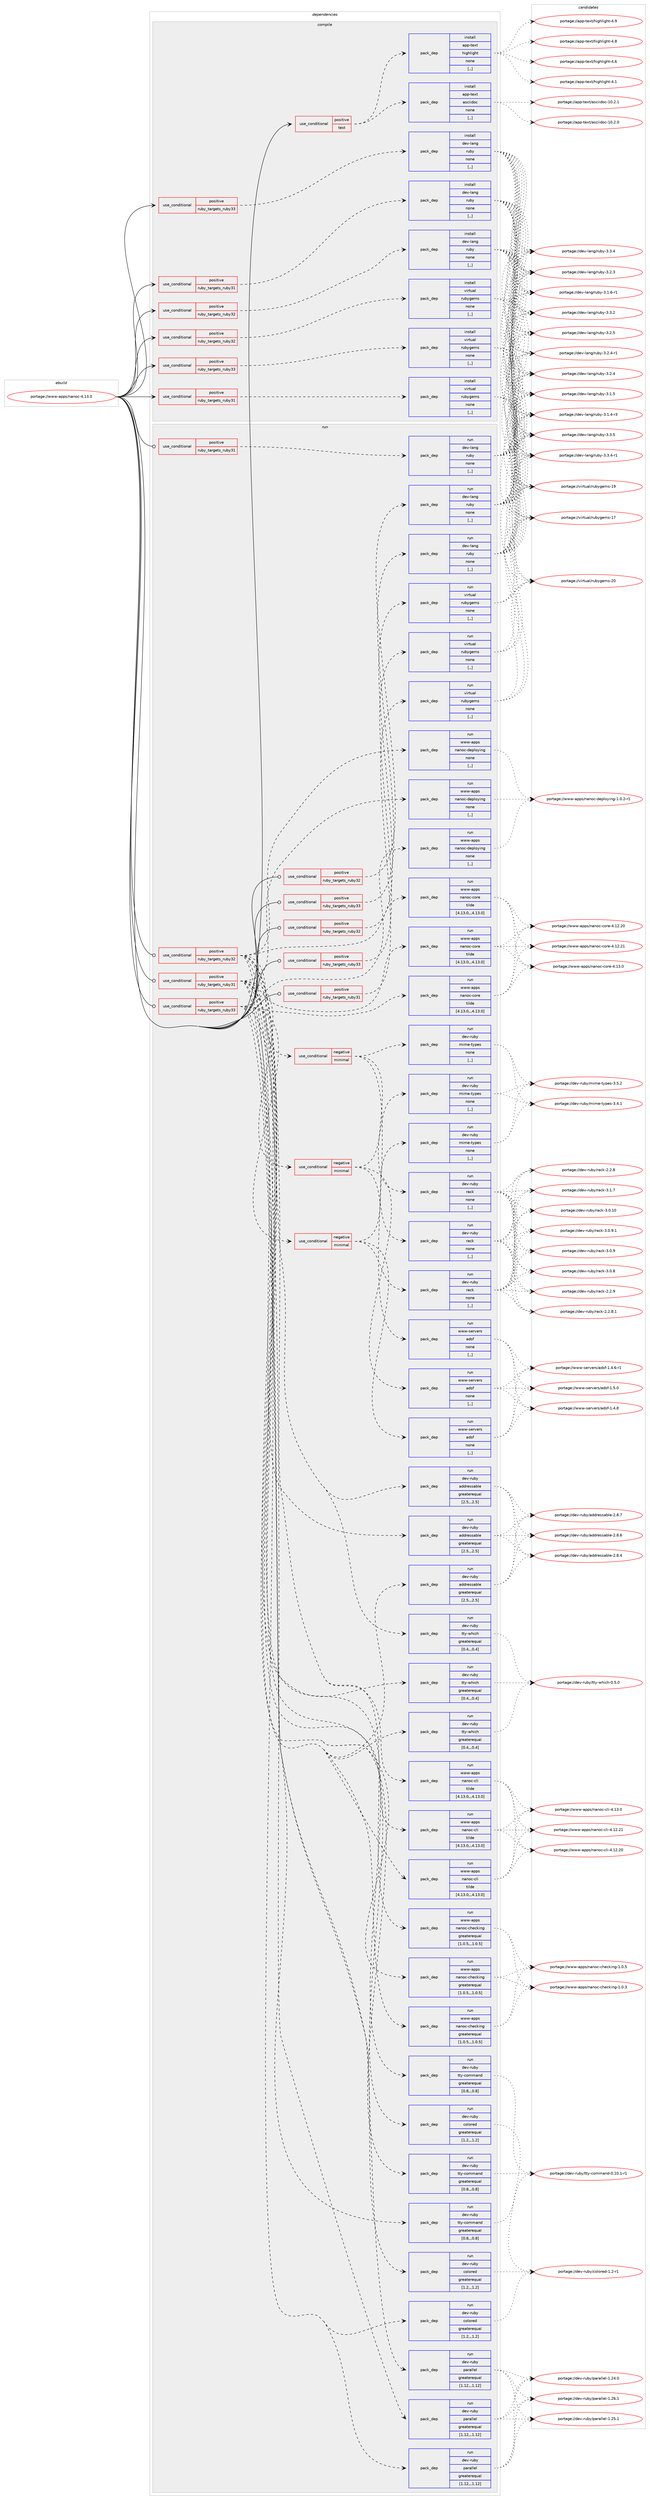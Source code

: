 digraph prolog {

# *************
# Graph options
# *************

newrank=true;
concentrate=true;
compound=true;
graph [rankdir=LR,fontname=Helvetica,fontsize=10,ranksep=1.5];#, ranksep=2.5, nodesep=0.2];
edge  [arrowhead=vee];
node  [fontname=Helvetica,fontsize=10];

# **********
# The ebuild
# **********

subgraph cluster_leftcol {
color=gray;
label=<<i>ebuild</i>>;
id [label="portage://www-apps/nanoc-4.13.0", color=red, width=4, href="../www-apps/nanoc-4.13.0.svg"];
}

# ****************
# The dependencies
# ****************

subgraph cluster_midcol {
color=gray;
label=<<i>dependencies</i>>;
subgraph cluster_compile {
fillcolor="#eeeeee";
style=filled;
label=<<i>compile</i>>;
subgraph cond253448 {
dependency958648 [label=<<TABLE BORDER="0" CELLBORDER="1" CELLSPACING="0" CELLPADDING="4"><TR><TD ROWSPAN="3" CELLPADDING="10">use_conditional</TD></TR><TR><TD>positive</TD></TR><TR><TD>ruby_targets_ruby31</TD></TR></TABLE>>, shape=none, color=red];
subgraph pack698177 {
dependency958649 [label=<<TABLE BORDER="0" CELLBORDER="1" CELLSPACING="0" CELLPADDING="4" WIDTH="220"><TR><TD ROWSPAN="6" CELLPADDING="30">pack_dep</TD></TR><TR><TD WIDTH="110">install</TD></TR><TR><TD>dev-lang</TD></TR><TR><TD>ruby</TD></TR><TR><TD>none</TD></TR><TR><TD>[,,]</TD></TR></TABLE>>, shape=none, color=blue];
}
dependency958648:e -> dependency958649:w [weight=20,style="dashed",arrowhead="vee"];
}
id:e -> dependency958648:w [weight=20,style="solid",arrowhead="vee"];
subgraph cond253449 {
dependency958650 [label=<<TABLE BORDER="0" CELLBORDER="1" CELLSPACING="0" CELLPADDING="4"><TR><TD ROWSPAN="3" CELLPADDING="10">use_conditional</TD></TR><TR><TD>positive</TD></TR><TR><TD>ruby_targets_ruby31</TD></TR></TABLE>>, shape=none, color=red];
subgraph pack698178 {
dependency958651 [label=<<TABLE BORDER="0" CELLBORDER="1" CELLSPACING="0" CELLPADDING="4" WIDTH="220"><TR><TD ROWSPAN="6" CELLPADDING="30">pack_dep</TD></TR><TR><TD WIDTH="110">install</TD></TR><TR><TD>virtual</TD></TR><TR><TD>rubygems</TD></TR><TR><TD>none</TD></TR><TR><TD>[,,]</TD></TR></TABLE>>, shape=none, color=blue];
}
dependency958650:e -> dependency958651:w [weight=20,style="dashed",arrowhead="vee"];
}
id:e -> dependency958650:w [weight=20,style="solid",arrowhead="vee"];
subgraph cond253450 {
dependency958652 [label=<<TABLE BORDER="0" CELLBORDER="1" CELLSPACING="0" CELLPADDING="4"><TR><TD ROWSPAN="3" CELLPADDING="10">use_conditional</TD></TR><TR><TD>positive</TD></TR><TR><TD>ruby_targets_ruby32</TD></TR></TABLE>>, shape=none, color=red];
subgraph pack698179 {
dependency958653 [label=<<TABLE BORDER="0" CELLBORDER="1" CELLSPACING="0" CELLPADDING="4" WIDTH="220"><TR><TD ROWSPAN="6" CELLPADDING="30">pack_dep</TD></TR><TR><TD WIDTH="110">install</TD></TR><TR><TD>dev-lang</TD></TR><TR><TD>ruby</TD></TR><TR><TD>none</TD></TR><TR><TD>[,,]</TD></TR></TABLE>>, shape=none, color=blue];
}
dependency958652:e -> dependency958653:w [weight=20,style="dashed",arrowhead="vee"];
}
id:e -> dependency958652:w [weight=20,style="solid",arrowhead="vee"];
subgraph cond253451 {
dependency958654 [label=<<TABLE BORDER="0" CELLBORDER="1" CELLSPACING="0" CELLPADDING="4"><TR><TD ROWSPAN="3" CELLPADDING="10">use_conditional</TD></TR><TR><TD>positive</TD></TR><TR><TD>ruby_targets_ruby32</TD></TR></TABLE>>, shape=none, color=red];
subgraph pack698180 {
dependency958655 [label=<<TABLE BORDER="0" CELLBORDER="1" CELLSPACING="0" CELLPADDING="4" WIDTH="220"><TR><TD ROWSPAN="6" CELLPADDING="30">pack_dep</TD></TR><TR><TD WIDTH="110">install</TD></TR><TR><TD>virtual</TD></TR><TR><TD>rubygems</TD></TR><TR><TD>none</TD></TR><TR><TD>[,,]</TD></TR></TABLE>>, shape=none, color=blue];
}
dependency958654:e -> dependency958655:w [weight=20,style="dashed",arrowhead="vee"];
}
id:e -> dependency958654:w [weight=20,style="solid",arrowhead="vee"];
subgraph cond253452 {
dependency958656 [label=<<TABLE BORDER="0" CELLBORDER="1" CELLSPACING="0" CELLPADDING="4"><TR><TD ROWSPAN="3" CELLPADDING="10">use_conditional</TD></TR><TR><TD>positive</TD></TR><TR><TD>ruby_targets_ruby33</TD></TR></TABLE>>, shape=none, color=red];
subgraph pack698181 {
dependency958657 [label=<<TABLE BORDER="0" CELLBORDER="1" CELLSPACING="0" CELLPADDING="4" WIDTH="220"><TR><TD ROWSPAN="6" CELLPADDING="30">pack_dep</TD></TR><TR><TD WIDTH="110">install</TD></TR><TR><TD>dev-lang</TD></TR><TR><TD>ruby</TD></TR><TR><TD>none</TD></TR><TR><TD>[,,]</TD></TR></TABLE>>, shape=none, color=blue];
}
dependency958656:e -> dependency958657:w [weight=20,style="dashed",arrowhead="vee"];
}
id:e -> dependency958656:w [weight=20,style="solid",arrowhead="vee"];
subgraph cond253453 {
dependency958658 [label=<<TABLE BORDER="0" CELLBORDER="1" CELLSPACING="0" CELLPADDING="4"><TR><TD ROWSPAN="3" CELLPADDING="10">use_conditional</TD></TR><TR><TD>positive</TD></TR><TR><TD>ruby_targets_ruby33</TD></TR></TABLE>>, shape=none, color=red];
subgraph pack698182 {
dependency958659 [label=<<TABLE BORDER="0" CELLBORDER="1" CELLSPACING="0" CELLPADDING="4" WIDTH="220"><TR><TD ROWSPAN="6" CELLPADDING="30">pack_dep</TD></TR><TR><TD WIDTH="110">install</TD></TR><TR><TD>virtual</TD></TR><TR><TD>rubygems</TD></TR><TR><TD>none</TD></TR><TR><TD>[,,]</TD></TR></TABLE>>, shape=none, color=blue];
}
dependency958658:e -> dependency958659:w [weight=20,style="dashed",arrowhead="vee"];
}
id:e -> dependency958658:w [weight=20,style="solid",arrowhead="vee"];
subgraph cond253454 {
dependency958660 [label=<<TABLE BORDER="0" CELLBORDER="1" CELLSPACING="0" CELLPADDING="4"><TR><TD ROWSPAN="3" CELLPADDING="10">use_conditional</TD></TR><TR><TD>positive</TD></TR><TR><TD>test</TD></TR></TABLE>>, shape=none, color=red];
subgraph pack698183 {
dependency958661 [label=<<TABLE BORDER="0" CELLBORDER="1" CELLSPACING="0" CELLPADDING="4" WIDTH="220"><TR><TD ROWSPAN="6" CELLPADDING="30">pack_dep</TD></TR><TR><TD WIDTH="110">install</TD></TR><TR><TD>app-text</TD></TR><TR><TD>asciidoc</TD></TR><TR><TD>none</TD></TR><TR><TD>[,,]</TD></TR></TABLE>>, shape=none, color=blue];
}
dependency958660:e -> dependency958661:w [weight=20,style="dashed",arrowhead="vee"];
subgraph pack698184 {
dependency958662 [label=<<TABLE BORDER="0" CELLBORDER="1" CELLSPACING="0" CELLPADDING="4" WIDTH="220"><TR><TD ROWSPAN="6" CELLPADDING="30">pack_dep</TD></TR><TR><TD WIDTH="110">install</TD></TR><TR><TD>app-text</TD></TR><TR><TD>highlight</TD></TR><TR><TD>none</TD></TR><TR><TD>[,,]</TD></TR></TABLE>>, shape=none, color=blue];
}
dependency958660:e -> dependency958662:w [weight=20,style="dashed",arrowhead="vee"];
}
id:e -> dependency958660:w [weight=20,style="solid",arrowhead="vee"];
}
subgraph cluster_compileandrun {
fillcolor="#eeeeee";
style=filled;
label=<<i>compile and run</i>>;
}
subgraph cluster_run {
fillcolor="#eeeeee";
style=filled;
label=<<i>run</i>>;
subgraph cond253455 {
dependency958663 [label=<<TABLE BORDER="0" CELLBORDER="1" CELLSPACING="0" CELLPADDING="4"><TR><TD ROWSPAN="3" CELLPADDING="10">use_conditional</TD></TR><TR><TD>positive</TD></TR><TR><TD>ruby_targets_ruby31</TD></TR></TABLE>>, shape=none, color=red];
subgraph cond253456 {
dependency958664 [label=<<TABLE BORDER="0" CELLBORDER="1" CELLSPACING="0" CELLPADDING="4"><TR><TD ROWSPAN="3" CELLPADDING="10">use_conditional</TD></TR><TR><TD>negative</TD></TR><TR><TD>minimal</TD></TR></TABLE>>, shape=none, color=red];
subgraph pack698185 {
dependency958665 [label=<<TABLE BORDER="0" CELLBORDER="1" CELLSPACING="0" CELLPADDING="4" WIDTH="220"><TR><TD ROWSPAN="6" CELLPADDING="30">pack_dep</TD></TR><TR><TD WIDTH="110">run</TD></TR><TR><TD>dev-ruby</TD></TR><TR><TD>mime-types</TD></TR><TR><TD>none</TD></TR><TR><TD>[,,]</TD></TR></TABLE>>, shape=none, color=blue];
}
dependency958664:e -> dependency958665:w [weight=20,style="dashed",arrowhead="vee"];
subgraph pack698186 {
dependency958666 [label=<<TABLE BORDER="0" CELLBORDER="1" CELLSPACING="0" CELLPADDING="4" WIDTH="220"><TR><TD ROWSPAN="6" CELLPADDING="30">pack_dep</TD></TR><TR><TD WIDTH="110">run</TD></TR><TR><TD>dev-ruby</TD></TR><TR><TD>rack</TD></TR><TR><TD>none</TD></TR><TR><TD>[,,]</TD></TR></TABLE>>, shape=none, color=blue];
}
dependency958664:e -> dependency958666:w [weight=20,style="dashed",arrowhead="vee"];
subgraph pack698187 {
dependency958667 [label=<<TABLE BORDER="0" CELLBORDER="1" CELLSPACING="0" CELLPADDING="4" WIDTH="220"><TR><TD ROWSPAN="6" CELLPADDING="30">pack_dep</TD></TR><TR><TD WIDTH="110">run</TD></TR><TR><TD>www-servers</TD></TR><TR><TD>adsf</TD></TR><TR><TD>none</TD></TR><TR><TD>[,,]</TD></TR></TABLE>>, shape=none, color=blue];
}
dependency958664:e -> dependency958667:w [weight=20,style="dashed",arrowhead="vee"];
}
dependency958663:e -> dependency958664:w [weight=20,style="dashed",arrowhead="vee"];
subgraph pack698188 {
dependency958668 [label=<<TABLE BORDER="0" CELLBORDER="1" CELLSPACING="0" CELLPADDING="4" WIDTH="220"><TR><TD ROWSPAN="6" CELLPADDING="30">pack_dep</TD></TR><TR><TD WIDTH="110">run</TD></TR><TR><TD>dev-ruby</TD></TR><TR><TD>addressable</TD></TR><TR><TD>greaterequal</TD></TR><TR><TD>[2.5,,,2.5]</TD></TR></TABLE>>, shape=none, color=blue];
}
dependency958663:e -> dependency958668:w [weight=20,style="dashed",arrowhead="vee"];
subgraph pack698189 {
dependency958669 [label=<<TABLE BORDER="0" CELLBORDER="1" CELLSPACING="0" CELLPADDING="4" WIDTH="220"><TR><TD ROWSPAN="6" CELLPADDING="30">pack_dep</TD></TR><TR><TD WIDTH="110">run</TD></TR><TR><TD>dev-ruby</TD></TR><TR><TD>colored</TD></TR><TR><TD>greaterequal</TD></TR><TR><TD>[1.2,,,1.2]</TD></TR></TABLE>>, shape=none, color=blue];
}
dependency958663:e -> dependency958669:w [weight=20,style="dashed",arrowhead="vee"];
subgraph pack698190 {
dependency958670 [label=<<TABLE BORDER="0" CELLBORDER="1" CELLSPACING="0" CELLPADDING="4" WIDTH="220"><TR><TD ROWSPAN="6" CELLPADDING="30">pack_dep</TD></TR><TR><TD WIDTH="110">run</TD></TR><TR><TD>www-apps</TD></TR><TR><TD>nanoc-checking</TD></TR><TR><TD>greaterequal</TD></TR><TR><TD>[1.0.5,,,1.0.5]</TD></TR></TABLE>>, shape=none, color=blue];
}
dependency958663:e -> dependency958670:w [weight=20,style="dashed",arrowhead="vee"];
subgraph pack698191 {
dependency958671 [label=<<TABLE BORDER="0" CELLBORDER="1" CELLSPACING="0" CELLPADDING="4" WIDTH="220"><TR><TD ROWSPAN="6" CELLPADDING="30">pack_dep</TD></TR><TR><TD WIDTH="110">run</TD></TR><TR><TD>www-apps</TD></TR><TR><TD>nanoc-cli</TD></TR><TR><TD>tilde</TD></TR><TR><TD>[4.13.0,,,4.13.0]</TD></TR></TABLE>>, shape=none, color=blue];
}
dependency958663:e -> dependency958671:w [weight=20,style="dashed",arrowhead="vee"];
subgraph pack698192 {
dependency958672 [label=<<TABLE BORDER="0" CELLBORDER="1" CELLSPACING="0" CELLPADDING="4" WIDTH="220"><TR><TD ROWSPAN="6" CELLPADDING="30">pack_dep</TD></TR><TR><TD WIDTH="110">run</TD></TR><TR><TD>www-apps</TD></TR><TR><TD>nanoc-core</TD></TR><TR><TD>tilde</TD></TR><TR><TD>[4.13.0,,,4.13.0]</TD></TR></TABLE>>, shape=none, color=blue];
}
dependency958663:e -> dependency958672:w [weight=20,style="dashed",arrowhead="vee"];
subgraph pack698193 {
dependency958673 [label=<<TABLE BORDER="0" CELLBORDER="1" CELLSPACING="0" CELLPADDING="4" WIDTH="220"><TR><TD ROWSPAN="6" CELLPADDING="30">pack_dep</TD></TR><TR><TD WIDTH="110">run</TD></TR><TR><TD>www-apps</TD></TR><TR><TD>nanoc-deploying</TD></TR><TR><TD>none</TD></TR><TR><TD>[,,]</TD></TR></TABLE>>, shape=none, color=blue];
}
dependency958663:e -> dependency958673:w [weight=20,style="dashed",arrowhead="vee"];
subgraph pack698194 {
dependency958674 [label=<<TABLE BORDER="0" CELLBORDER="1" CELLSPACING="0" CELLPADDING="4" WIDTH="220"><TR><TD ROWSPAN="6" CELLPADDING="30">pack_dep</TD></TR><TR><TD WIDTH="110">run</TD></TR><TR><TD>dev-ruby</TD></TR><TR><TD>parallel</TD></TR><TR><TD>greaterequal</TD></TR><TR><TD>[1.12,,,1.12]</TD></TR></TABLE>>, shape=none, color=blue];
}
dependency958663:e -> dependency958674:w [weight=20,style="dashed",arrowhead="vee"];
subgraph pack698195 {
dependency958675 [label=<<TABLE BORDER="0" CELLBORDER="1" CELLSPACING="0" CELLPADDING="4" WIDTH="220"><TR><TD ROWSPAN="6" CELLPADDING="30">pack_dep</TD></TR><TR><TD WIDTH="110">run</TD></TR><TR><TD>dev-ruby</TD></TR><TR><TD>tty-command</TD></TR><TR><TD>greaterequal</TD></TR><TR><TD>[0.8,,,0.8]</TD></TR></TABLE>>, shape=none, color=blue];
}
dependency958663:e -> dependency958675:w [weight=20,style="dashed",arrowhead="vee"];
subgraph pack698196 {
dependency958676 [label=<<TABLE BORDER="0" CELLBORDER="1" CELLSPACING="0" CELLPADDING="4" WIDTH="220"><TR><TD ROWSPAN="6" CELLPADDING="30">pack_dep</TD></TR><TR><TD WIDTH="110">run</TD></TR><TR><TD>dev-ruby</TD></TR><TR><TD>tty-which</TD></TR><TR><TD>greaterequal</TD></TR><TR><TD>[0.4,,,0.4]</TD></TR></TABLE>>, shape=none, color=blue];
}
dependency958663:e -> dependency958676:w [weight=20,style="dashed",arrowhead="vee"];
}
id:e -> dependency958663:w [weight=20,style="solid",arrowhead="odot"];
subgraph cond253457 {
dependency958677 [label=<<TABLE BORDER="0" CELLBORDER="1" CELLSPACING="0" CELLPADDING="4"><TR><TD ROWSPAN="3" CELLPADDING="10">use_conditional</TD></TR><TR><TD>positive</TD></TR><TR><TD>ruby_targets_ruby31</TD></TR></TABLE>>, shape=none, color=red];
subgraph pack698197 {
dependency958678 [label=<<TABLE BORDER="0" CELLBORDER="1" CELLSPACING="0" CELLPADDING="4" WIDTH="220"><TR><TD ROWSPAN="6" CELLPADDING="30">pack_dep</TD></TR><TR><TD WIDTH="110">run</TD></TR><TR><TD>dev-lang</TD></TR><TR><TD>ruby</TD></TR><TR><TD>none</TD></TR><TR><TD>[,,]</TD></TR></TABLE>>, shape=none, color=blue];
}
dependency958677:e -> dependency958678:w [weight=20,style="dashed",arrowhead="vee"];
}
id:e -> dependency958677:w [weight=20,style="solid",arrowhead="odot"];
subgraph cond253458 {
dependency958679 [label=<<TABLE BORDER="0" CELLBORDER="1" CELLSPACING="0" CELLPADDING="4"><TR><TD ROWSPAN="3" CELLPADDING="10">use_conditional</TD></TR><TR><TD>positive</TD></TR><TR><TD>ruby_targets_ruby31</TD></TR></TABLE>>, shape=none, color=red];
subgraph pack698198 {
dependency958680 [label=<<TABLE BORDER="0" CELLBORDER="1" CELLSPACING="0" CELLPADDING="4" WIDTH="220"><TR><TD ROWSPAN="6" CELLPADDING="30">pack_dep</TD></TR><TR><TD WIDTH="110">run</TD></TR><TR><TD>virtual</TD></TR><TR><TD>rubygems</TD></TR><TR><TD>none</TD></TR><TR><TD>[,,]</TD></TR></TABLE>>, shape=none, color=blue];
}
dependency958679:e -> dependency958680:w [weight=20,style="dashed",arrowhead="vee"];
}
id:e -> dependency958679:w [weight=20,style="solid",arrowhead="odot"];
subgraph cond253459 {
dependency958681 [label=<<TABLE BORDER="0" CELLBORDER="1" CELLSPACING="0" CELLPADDING="4"><TR><TD ROWSPAN="3" CELLPADDING="10">use_conditional</TD></TR><TR><TD>positive</TD></TR><TR><TD>ruby_targets_ruby32</TD></TR></TABLE>>, shape=none, color=red];
subgraph cond253460 {
dependency958682 [label=<<TABLE BORDER="0" CELLBORDER="1" CELLSPACING="0" CELLPADDING="4"><TR><TD ROWSPAN="3" CELLPADDING="10">use_conditional</TD></TR><TR><TD>negative</TD></TR><TR><TD>minimal</TD></TR></TABLE>>, shape=none, color=red];
subgraph pack698199 {
dependency958683 [label=<<TABLE BORDER="0" CELLBORDER="1" CELLSPACING="0" CELLPADDING="4" WIDTH="220"><TR><TD ROWSPAN="6" CELLPADDING="30">pack_dep</TD></TR><TR><TD WIDTH="110">run</TD></TR><TR><TD>dev-ruby</TD></TR><TR><TD>mime-types</TD></TR><TR><TD>none</TD></TR><TR><TD>[,,]</TD></TR></TABLE>>, shape=none, color=blue];
}
dependency958682:e -> dependency958683:w [weight=20,style="dashed",arrowhead="vee"];
subgraph pack698200 {
dependency958684 [label=<<TABLE BORDER="0" CELLBORDER="1" CELLSPACING="0" CELLPADDING="4" WIDTH="220"><TR><TD ROWSPAN="6" CELLPADDING="30">pack_dep</TD></TR><TR><TD WIDTH="110">run</TD></TR><TR><TD>dev-ruby</TD></TR><TR><TD>rack</TD></TR><TR><TD>none</TD></TR><TR><TD>[,,]</TD></TR></TABLE>>, shape=none, color=blue];
}
dependency958682:e -> dependency958684:w [weight=20,style="dashed",arrowhead="vee"];
subgraph pack698201 {
dependency958685 [label=<<TABLE BORDER="0" CELLBORDER="1" CELLSPACING="0" CELLPADDING="4" WIDTH="220"><TR><TD ROWSPAN="6" CELLPADDING="30">pack_dep</TD></TR><TR><TD WIDTH="110">run</TD></TR><TR><TD>www-servers</TD></TR><TR><TD>adsf</TD></TR><TR><TD>none</TD></TR><TR><TD>[,,]</TD></TR></TABLE>>, shape=none, color=blue];
}
dependency958682:e -> dependency958685:w [weight=20,style="dashed",arrowhead="vee"];
}
dependency958681:e -> dependency958682:w [weight=20,style="dashed",arrowhead="vee"];
subgraph pack698202 {
dependency958686 [label=<<TABLE BORDER="0" CELLBORDER="1" CELLSPACING="0" CELLPADDING="4" WIDTH="220"><TR><TD ROWSPAN="6" CELLPADDING="30">pack_dep</TD></TR><TR><TD WIDTH="110">run</TD></TR><TR><TD>dev-ruby</TD></TR><TR><TD>addressable</TD></TR><TR><TD>greaterequal</TD></TR><TR><TD>[2.5,,,2.5]</TD></TR></TABLE>>, shape=none, color=blue];
}
dependency958681:e -> dependency958686:w [weight=20,style="dashed",arrowhead="vee"];
subgraph pack698203 {
dependency958687 [label=<<TABLE BORDER="0" CELLBORDER="1" CELLSPACING="0" CELLPADDING="4" WIDTH="220"><TR><TD ROWSPAN="6" CELLPADDING="30">pack_dep</TD></TR><TR><TD WIDTH="110">run</TD></TR><TR><TD>dev-ruby</TD></TR><TR><TD>colored</TD></TR><TR><TD>greaterequal</TD></TR><TR><TD>[1.2,,,1.2]</TD></TR></TABLE>>, shape=none, color=blue];
}
dependency958681:e -> dependency958687:w [weight=20,style="dashed",arrowhead="vee"];
subgraph pack698204 {
dependency958688 [label=<<TABLE BORDER="0" CELLBORDER="1" CELLSPACING="0" CELLPADDING="4" WIDTH="220"><TR><TD ROWSPAN="6" CELLPADDING="30">pack_dep</TD></TR><TR><TD WIDTH="110">run</TD></TR><TR><TD>www-apps</TD></TR><TR><TD>nanoc-checking</TD></TR><TR><TD>greaterequal</TD></TR><TR><TD>[1.0.5,,,1.0.5]</TD></TR></TABLE>>, shape=none, color=blue];
}
dependency958681:e -> dependency958688:w [weight=20,style="dashed",arrowhead="vee"];
subgraph pack698205 {
dependency958689 [label=<<TABLE BORDER="0" CELLBORDER="1" CELLSPACING="0" CELLPADDING="4" WIDTH="220"><TR><TD ROWSPAN="6" CELLPADDING="30">pack_dep</TD></TR><TR><TD WIDTH="110">run</TD></TR><TR><TD>www-apps</TD></TR><TR><TD>nanoc-cli</TD></TR><TR><TD>tilde</TD></TR><TR><TD>[4.13.0,,,4.13.0]</TD></TR></TABLE>>, shape=none, color=blue];
}
dependency958681:e -> dependency958689:w [weight=20,style="dashed",arrowhead="vee"];
subgraph pack698206 {
dependency958690 [label=<<TABLE BORDER="0" CELLBORDER="1" CELLSPACING="0" CELLPADDING="4" WIDTH="220"><TR><TD ROWSPAN="6" CELLPADDING="30">pack_dep</TD></TR><TR><TD WIDTH="110">run</TD></TR><TR><TD>www-apps</TD></TR><TR><TD>nanoc-core</TD></TR><TR><TD>tilde</TD></TR><TR><TD>[4.13.0,,,4.13.0]</TD></TR></TABLE>>, shape=none, color=blue];
}
dependency958681:e -> dependency958690:w [weight=20,style="dashed",arrowhead="vee"];
subgraph pack698207 {
dependency958691 [label=<<TABLE BORDER="0" CELLBORDER="1" CELLSPACING="0" CELLPADDING="4" WIDTH="220"><TR><TD ROWSPAN="6" CELLPADDING="30">pack_dep</TD></TR><TR><TD WIDTH="110">run</TD></TR><TR><TD>www-apps</TD></TR><TR><TD>nanoc-deploying</TD></TR><TR><TD>none</TD></TR><TR><TD>[,,]</TD></TR></TABLE>>, shape=none, color=blue];
}
dependency958681:e -> dependency958691:w [weight=20,style="dashed",arrowhead="vee"];
subgraph pack698208 {
dependency958692 [label=<<TABLE BORDER="0" CELLBORDER="1" CELLSPACING="0" CELLPADDING="4" WIDTH="220"><TR><TD ROWSPAN="6" CELLPADDING="30">pack_dep</TD></TR><TR><TD WIDTH="110">run</TD></TR><TR><TD>dev-ruby</TD></TR><TR><TD>parallel</TD></TR><TR><TD>greaterequal</TD></TR><TR><TD>[1.12,,,1.12]</TD></TR></TABLE>>, shape=none, color=blue];
}
dependency958681:e -> dependency958692:w [weight=20,style="dashed",arrowhead="vee"];
subgraph pack698209 {
dependency958693 [label=<<TABLE BORDER="0" CELLBORDER="1" CELLSPACING="0" CELLPADDING="4" WIDTH="220"><TR><TD ROWSPAN="6" CELLPADDING="30">pack_dep</TD></TR><TR><TD WIDTH="110">run</TD></TR><TR><TD>dev-ruby</TD></TR><TR><TD>tty-command</TD></TR><TR><TD>greaterequal</TD></TR><TR><TD>[0.8,,,0.8]</TD></TR></TABLE>>, shape=none, color=blue];
}
dependency958681:e -> dependency958693:w [weight=20,style="dashed",arrowhead="vee"];
subgraph pack698210 {
dependency958694 [label=<<TABLE BORDER="0" CELLBORDER="1" CELLSPACING="0" CELLPADDING="4" WIDTH="220"><TR><TD ROWSPAN="6" CELLPADDING="30">pack_dep</TD></TR><TR><TD WIDTH="110">run</TD></TR><TR><TD>dev-ruby</TD></TR><TR><TD>tty-which</TD></TR><TR><TD>greaterequal</TD></TR><TR><TD>[0.4,,,0.4]</TD></TR></TABLE>>, shape=none, color=blue];
}
dependency958681:e -> dependency958694:w [weight=20,style="dashed",arrowhead="vee"];
}
id:e -> dependency958681:w [weight=20,style="solid",arrowhead="odot"];
subgraph cond253461 {
dependency958695 [label=<<TABLE BORDER="0" CELLBORDER="1" CELLSPACING="0" CELLPADDING="4"><TR><TD ROWSPAN="3" CELLPADDING="10">use_conditional</TD></TR><TR><TD>positive</TD></TR><TR><TD>ruby_targets_ruby32</TD></TR></TABLE>>, shape=none, color=red];
subgraph pack698211 {
dependency958696 [label=<<TABLE BORDER="0" CELLBORDER="1" CELLSPACING="0" CELLPADDING="4" WIDTH="220"><TR><TD ROWSPAN="6" CELLPADDING="30">pack_dep</TD></TR><TR><TD WIDTH="110">run</TD></TR><TR><TD>dev-lang</TD></TR><TR><TD>ruby</TD></TR><TR><TD>none</TD></TR><TR><TD>[,,]</TD></TR></TABLE>>, shape=none, color=blue];
}
dependency958695:e -> dependency958696:w [weight=20,style="dashed",arrowhead="vee"];
}
id:e -> dependency958695:w [weight=20,style="solid",arrowhead="odot"];
subgraph cond253462 {
dependency958697 [label=<<TABLE BORDER="0" CELLBORDER="1" CELLSPACING="0" CELLPADDING="4"><TR><TD ROWSPAN="3" CELLPADDING="10">use_conditional</TD></TR><TR><TD>positive</TD></TR><TR><TD>ruby_targets_ruby32</TD></TR></TABLE>>, shape=none, color=red];
subgraph pack698212 {
dependency958698 [label=<<TABLE BORDER="0" CELLBORDER="1" CELLSPACING="0" CELLPADDING="4" WIDTH="220"><TR><TD ROWSPAN="6" CELLPADDING="30">pack_dep</TD></TR><TR><TD WIDTH="110">run</TD></TR><TR><TD>virtual</TD></TR><TR><TD>rubygems</TD></TR><TR><TD>none</TD></TR><TR><TD>[,,]</TD></TR></TABLE>>, shape=none, color=blue];
}
dependency958697:e -> dependency958698:w [weight=20,style="dashed",arrowhead="vee"];
}
id:e -> dependency958697:w [weight=20,style="solid",arrowhead="odot"];
subgraph cond253463 {
dependency958699 [label=<<TABLE BORDER="0" CELLBORDER="1" CELLSPACING="0" CELLPADDING="4"><TR><TD ROWSPAN="3" CELLPADDING="10">use_conditional</TD></TR><TR><TD>positive</TD></TR><TR><TD>ruby_targets_ruby33</TD></TR></TABLE>>, shape=none, color=red];
subgraph cond253464 {
dependency958700 [label=<<TABLE BORDER="0" CELLBORDER="1" CELLSPACING="0" CELLPADDING="4"><TR><TD ROWSPAN="3" CELLPADDING="10">use_conditional</TD></TR><TR><TD>negative</TD></TR><TR><TD>minimal</TD></TR></TABLE>>, shape=none, color=red];
subgraph pack698213 {
dependency958701 [label=<<TABLE BORDER="0" CELLBORDER="1" CELLSPACING="0" CELLPADDING="4" WIDTH="220"><TR><TD ROWSPAN="6" CELLPADDING="30">pack_dep</TD></TR><TR><TD WIDTH="110">run</TD></TR><TR><TD>dev-ruby</TD></TR><TR><TD>mime-types</TD></TR><TR><TD>none</TD></TR><TR><TD>[,,]</TD></TR></TABLE>>, shape=none, color=blue];
}
dependency958700:e -> dependency958701:w [weight=20,style="dashed",arrowhead="vee"];
subgraph pack698214 {
dependency958702 [label=<<TABLE BORDER="0" CELLBORDER="1" CELLSPACING="0" CELLPADDING="4" WIDTH="220"><TR><TD ROWSPAN="6" CELLPADDING="30">pack_dep</TD></TR><TR><TD WIDTH="110">run</TD></TR><TR><TD>dev-ruby</TD></TR><TR><TD>rack</TD></TR><TR><TD>none</TD></TR><TR><TD>[,,]</TD></TR></TABLE>>, shape=none, color=blue];
}
dependency958700:e -> dependency958702:w [weight=20,style="dashed",arrowhead="vee"];
subgraph pack698215 {
dependency958703 [label=<<TABLE BORDER="0" CELLBORDER="1" CELLSPACING="0" CELLPADDING="4" WIDTH="220"><TR><TD ROWSPAN="6" CELLPADDING="30">pack_dep</TD></TR><TR><TD WIDTH="110">run</TD></TR><TR><TD>www-servers</TD></TR><TR><TD>adsf</TD></TR><TR><TD>none</TD></TR><TR><TD>[,,]</TD></TR></TABLE>>, shape=none, color=blue];
}
dependency958700:e -> dependency958703:w [weight=20,style="dashed",arrowhead="vee"];
}
dependency958699:e -> dependency958700:w [weight=20,style="dashed",arrowhead="vee"];
subgraph pack698216 {
dependency958704 [label=<<TABLE BORDER="0" CELLBORDER="1" CELLSPACING="0" CELLPADDING="4" WIDTH="220"><TR><TD ROWSPAN="6" CELLPADDING="30">pack_dep</TD></TR><TR><TD WIDTH="110">run</TD></TR><TR><TD>dev-ruby</TD></TR><TR><TD>addressable</TD></TR><TR><TD>greaterequal</TD></TR><TR><TD>[2.5,,,2.5]</TD></TR></TABLE>>, shape=none, color=blue];
}
dependency958699:e -> dependency958704:w [weight=20,style="dashed",arrowhead="vee"];
subgraph pack698217 {
dependency958705 [label=<<TABLE BORDER="0" CELLBORDER="1" CELLSPACING="0" CELLPADDING="4" WIDTH="220"><TR><TD ROWSPAN="6" CELLPADDING="30">pack_dep</TD></TR><TR><TD WIDTH="110">run</TD></TR><TR><TD>dev-ruby</TD></TR><TR><TD>colored</TD></TR><TR><TD>greaterequal</TD></TR><TR><TD>[1.2,,,1.2]</TD></TR></TABLE>>, shape=none, color=blue];
}
dependency958699:e -> dependency958705:w [weight=20,style="dashed",arrowhead="vee"];
subgraph pack698218 {
dependency958706 [label=<<TABLE BORDER="0" CELLBORDER="1" CELLSPACING="0" CELLPADDING="4" WIDTH="220"><TR><TD ROWSPAN="6" CELLPADDING="30">pack_dep</TD></TR><TR><TD WIDTH="110">run</TD></TR><TR><TD>www-apps</TD></TR><TR><TD>nanoc-checking</TD></TR><TR><TD>greaterequal</TD></TR><TR><TD>[1.0.5,,,1.0.5]</TD></TR></TABLE>>, shape=none, color=blue];
}
dependency958699:e -> dependency958706:w [weight=20,style="dashed",arrowhead="vee"];
subgraph pack698219 {
dependency958707 [label=<<TABLE BORDER="0" CELLBORDER="1" CELLSPACING="0" CELLPADDING="4" WIDTH="220"><TR><TD ROWSPAN="6" CELLPADDING="30">pack_dep</TD></TR><TR><TD WIDTH="110">run</TD></TR><TR><TD>www-apps</TD></TR><TR><TD>nanoc-cli</TD></TR><TR><TD>tilde</TD></TR><TR><TD>[4.13.0,,,4.13.0]</TD></TR></TABLE>>, shape=none, color=blue];
}
dependency958699:e -> dependency958707:w [weight=20,style="dashed",arrowhead="vee"];
subgraph pack698220 {
dependency958708 [label=<<TABLE BORDER="0" CELLBORDER="1" CELLSPACING="0" CELLPADDING="4" WIDTH="220"><TR><TD ROWSPAN="6" CELLPADDING="30">pack_dep</TD></TR><TR><TD WIDTH="110">run</TD></TR><TR><TD>www-apps</TD></TR><TR><TD>nanoc-core</TD></TR><TR><TD>tilde</TD></TR><TR><TD>[4.13.0,,,4.13.0]</TD></TR></TABLE>>, shape=none, color=blue];
}
dependency958699:e -> dependency958708:w [weight=20,style="dashed",arrowhead="vee"];
subgraph pack698221 {
dependency958709 [label=<<TABLE BORDER="0" CELLBORDER="1" CELLSPACING="0" CELLPADDING="4" WIDTH="220"><TR><TD ROWSPAN="6" CELLPADDING="30">pack_dep</TD></TR><TR><TD WIDTH="110">run</TD></TR><TR><TD>www-apps</TD></TR><TR><TD>nanoc-deploying</TD></TR><TR><TD>none</TD></TR><TR><TD>[,,]</TD></TR></TABLE>>, shape=none, color=blue];
}
dependency958699:e -> dependency958709:w [weight=20,style="dashed",arrowhead="vee"];
subgraph pack698222 {
dependency958710 [label=<<TABLE BORDER="0" CELLBORDER="1" CELLSPACING="0" CELLPADDING="4" WIDTH="220"><TR><TD ROWSPAN="6" CELLPADDING="30">pack_dep</TD></TR><TR><TD WIDTH="110">run</TD></TR><TR><TD>dev-ruby</TD></TR><TR><TD>parallel</TD></TR><TR><TD>greaterequal</TD></TR><TR><TD>[1.12,,,1.12]</TD></TR></TABLE>>, shape=none, color=blue];
}
dependency958699:e -> dependency958710:w [weight=20,style="dashed",arrowhead="vee"];
subgraph pack698223 {
dependency958711 [label=<<TABLE BORDER="0" CELLBORDER="1" CELLSPACING="0" CELLPADDING="4" WIDTH="220"><TR><TD ROWSPAN="6" CELLPADDING="30">pack_dep</TD></TR><TR><TD WIDTH="110">run</TD></TR><TR><TD>dev-ruby</TD></TR><TR><TD>tty-command</TD></TR><TR><TD>greaterequal</TD></TR><TR><TD>[0.8,,,0.8]</TD></TR></TABLE>>, shape=none, color=blue];
}
dependency958699:e -> dependency958711:w [weight=20,style="dashed",arrowhead="vee"];
subgraph pack698224 {
dependency958712 [label=<<TABLE BORDER="0" CELLBORDER="1" CELLSPACING="0" CELLPADDING="4" WIDTH="220"><TR><TD ROWSPAN="6" CELLPADDING="30">pack_dep</TD></TR><TR><TD WIDTH="110">run</TD></TR><TR><TD>dev-ruby</TD></TR><TR><TD>tty-which</TD></TR><TR><TD>greaterequal</TD></TR><TR><TD>[0.4,,,0.4]</TD></TR></TABLE>>, shape=none, color=blue];
}
dependency958699:e -> dependency958712:w [weight=20,style="dashed",arrowhead="vee"];
}
id:e -> dependency958699:w [weight=20,style="solid",arrowhead="odot"];
subgraph cond253465 {
dependency958713 [label=<<TABLE BORDER="0" CELLBORDER="1" CELLSPACING="0" CELLPADDING="4"><TR><TD ROWSPAN="3" CELLPADDING="10">use_conditional</TD></TR><TR><TD>positive</TD></TR><TR><TD>ruby_targets_ruby33</TD></TR></TABLE>>, shape=none, color=red];
subgraph pack698225 {
dependency958714 [label=<<TABLE BORDER="0" CELLBORDER="1" CELLSPACING="0" CELLPADDING="4" WIDTH="220"><TR><TD ROWSPAN="6" CELLPADDING="30">pack_dep</TD></TR><TR><TD WIDTH="110">run</TD></TR><TR><TD>dev-lang</TD></TR><TR><TD>ruby</TD></TR><TR><TD>none</TD></TR><TR><TD>[,,]</TD></TR></TABLE>>, shape=none, color=blue];
}
dependency958713:e -> dependency958714:w [weight=20,style="dashed",arrowhead="vee"];
}
id:e -> dependency958713:w [weight=20,style="solid",arrowhead="odot"];
subgraph cond253466 {
dependency958715 [label=<<TABLE BORDER="0" CELLBORDER="1" CELLSPACING="0" CELLPADDING="4"><TR><TD ROWSPAN="3" CELLPADDING="10">use_conditional</TD></TR><TR><TD>positive</TD></TR><TR><TD>ruby_targets_ruby33</TD></TR></TABLE>>, shape=none, color=red];
subgraph pack698226 {
dependency958716 [label=<<TABLE BORDER="0" CELLBORDER="1" CELLSPACING="0" CELLPADDING="4" WIDTH="220"><TR><TD ROWSPAN="6" CELLPADDING="30">pack_dep</TD></TR><TR><TD WIDTH="110">run</TD></TR><TR><TD>virtual</TD></TR><TR><TD>rubygems</TD></TR><TR><TD>none</TD></TR><TR><TD>[,,]</TD></TR></TABLE>>, shape=none, color=blue];
}
dependency958715:e -> dependency958716:w [weight=20,style="dashed",arrowhead="vee"];
}
id:e -> dependency958715:w [weight=20,style="solid",arrowhead="odot"];
}
}

# **************
# The candidates
# **************

subgraph cluster_choices {
rank=same;
color=gray;
label=<<i>candidates</i>>;

subgraph choice698177 {
color=black;
nodesep=1;
choice10010111845108971101034711411798121455146514653 [label="portage://dev-lang/ruby-3.3.5", color=red, width=4,href="../dev-lang/ruby-3.3.5.svg"];
choice100101118451089711010347114117981214551465146524511449 [label="portage://dev-lang/ruby-3.3.4-r1", color=red, width=4,href="../dev-lang/ruby-3.3.4-r1.svg"];
choice10010111845108971101034711411798121455146514652 [label="portage://dev-lang/ruby-3.3.4", color=red, width=4,href="../dev-lang/ruby-3.3.4.svg"];
choice10010111845108971101034711411798121455146514650 [label="portage://dev-lang/ruby-3.3.2", color=red, width=4,href="../dev-lang/ruby-3.3.2.svg"];
choice10010111845108971101034711411798121455146504653 [label="portage://dev-lang/ruby-3.2.5", color=red, width=4,href="../dev-lang/ruby-3.2.5.svg"];
choice100101118451089711010347114117981214551465046524511449 [label="portage://dev-lang/ruby-3.2.4-r1", color=red, width=4,href="../dev-lang/ruby-3.2.4-r1.svg"];
choice10010111845108971101034711411798121455146504652 [label="portage://dev-lang/ruby-3.2.4", color=red, width=4,href="../dev-lang/ruby-3.2.4.svg"];
choice10010111845108971101034711411798121455146504651 [label="portage://dev-lang/ruby-3.2.3", color=red, width=4,href="../dev-lang/ruby-3.2.3.svg"];
choice100101118451089711010347114117981214551464946544511449 [label="portage://dev-lang/ruby-3.1.6-r1", color=red, width=4,href="../dev-lang/ruby-3.1.6-r1.svg"];
choice10010111845108971101034711411798121455146494653 [label="portage://dev-lang/ruby-3.1.5", color=red, width=4,href="../dev-lang/ruby-3.1.5.svg"];
choice100101118451089711010347114117981214551464946524511451 [label="portage://dev-lang/ruby-3.1.4-r3", color=red, width=4,href="../dev-lang/ruby-3.1.4-r3.svg"];
dependency958649:e -> choice10010111845108971101034711411798121455146514653:w [style=dotted,weight="100"];
dependency958649:e -> choice100101118451089711010347114117981214551465146524511449:w [style=dotted,weight="100"];
dependency958649:e -> choice10010111845108971101034711411798121455146514652:w [style=dotted,weight="100"];
dependency958649:e -> choice10010111845108971101034711411798121455146514650:w [style=dotted,weight="100"];
dependency958649:e -> choice10010111845108971101034711411798121455146504653:w [style=dotted,weight="100"];
dependency958649:e -> choice100101118451089711010347114117981214551465046524511449:w [style=dotted,weight="100"];
dependency958649:e -> choice10010111845108971101034711411798121455146504652:w [style=dotted,weight="100"];
dependency958649:e -> choice10010111845108971101034711411798121455146504651:w [style=dotted,weight="100"];
dependency958649:e -> choice100101118451089711010347114117981214551464946544511449:w [style=dotted,weight="100"];
dependency958649:e -> choice10010111845108971101034711411798121455146494653:w [style=dotted,weight="100"];
dependency958649:e -> choice100101118451089711010347114117981214551464946524511451:w [style=dotted,weight="100"];
}
subgraph choice698178 {
color=black;
nodesep=1;
choice118105114116117971084711411798121103101109115455048 [label="portage://virtual/rubygems-20", color=red, width=4,href="../virtual/rubygems-20.svg"];
choice118105114116117971084711411798121103101109115454957 [label="portage://virtual/rubygems-19", color=red, width=4,href="../virtual/rubygems-19.svg"];
choice118105114116117971084711411798121103101109115454955 [label="portage://virtual/rubygems-17", color=red, width=4,href="../virtual/rubygems-17.svg"];
dependency958651:e -> choice118105114116117971084711411798121103101109115455048:w [style=dotted,weight="100"];
dependency958651:e -> choice118105114116117971084711411798121103101109115454957:w [style=dotted,weight="100"];
dependency958651:e -> choice118105114116117971084711411798121103101109115454955:w [style=dotted,weight="100"];
}
subgraph choice698179 {
color=black;
nodesep=1;
choice10010111845108971101034711411798121455146514653 [label="portage://dev-lang/ruby-3.3.5", color=red, width=4,href="../dev-lang/ruby-3.3.5.svg"];
choice100101118451089711010347114117981214551465146524511449 [label="portage://dev-lang/ruby-3.3.4-r1", color=red, width=4,href="../dev-lang/ruby-3.3.4-r1.svg"];
choice10010111845108971101034711411798121455146514652 [label="portage://dev-lang/ruby-3.3.4", color=red, width=4,href="../dev-lang/ruby-3.3.4.svg"];
choice10010111845108971101034711411798121455146514650 [label="portage://dev-lang/ruby-3.3.2", color=red, width=4,href="../dev-lang/ruby-3.3.2.svg"];
choice10010111845108971101034711411798121455146504653 [label="portage://dev-lang/ruby-3.2.5", color=red, width=4,href="../dev-lang/ruby-3.2.5.svg"];
choice100101118451089711010347114117981214551465046524511449 [label="portage://dev-lang/ruby-3.2.4-r1", color=red, width=4,href="../dev-lang/ruby-3.2.4-r1.svg"];
choice10010111845108971101034711411798121455146504652 [label="portage://dev-lang/ruby-3.2.4", color=red, width=4,href="../dev-lang/ruby-3.2.4.svg"];
choice10010111845108971101034711411798121455146504651 [label="portage://dev-lang/ruby-3.2.3", color=red, width=4,href="../dev-lang/ruby-3.2.3.svg"];
choice100101118451089711010347114117981214551464946544511449 [label="portage://dev-lang/ruby-3.1.6-r1", color=red, width=4,href="../dev-lang/ruby-3.1.6-r1.svg"];
choice10010111845108971101034711411798121455146494653 [label="portage://dev-lang/ruby-3.1.5", color=red, width=4,href="../dev-lang/ruby-3.1.5.svg"];
choice100101118451089711010347114117981214551464946524511451 [label="portage://dev-lang/ruby-3.1.4-r3", color=red, width=4,href="../dev-lang/ruby-3.1.4-r3.svg"];
dependency958653:e -> choice10010111845108971101034711411798121455146514653:w [style=dotted,weight="100"];
dependency958653:e -> choice100101118451089711010347114117981214551465146524511449:w [style=dotted,weight="100"];
dependency958653:e -> choice10010111845108971101034711411798121455146514652:w [style=dotted,weight="100"];
dependency958653:e -> choice10010111845108971101034711411798121455146514650:w [style=dotted,weight="100"];
dependency958653:e -> choice10010111845108971101034711411798121455146504653:w [style=dotted,weight="100"];
dependency958653:e -> choice100101118451089711010347114117981214551465046524511449:w [style=dotted,weight="100"];
dependency958653:e -> choice10010111845108971101034711411798121455146504652:w [style=dotted,weight="100"];
dependency958653:e -> choice10010111845108971101034711411798121455146504651:w [style=dotted,weight="100"];
dependency958653:e -> choice100101118451089711010347114117981214551464946544511449:w [style=dotted,weight="100"];
dependency958653:e -> choice10010111845108971101034711411798121455146494653:w [style=dotted,weight="100"];
dependency958653:e -> choice100101118451089711010347114117981214551464946524511451:w [style=dotted,weight="100"];
}
subgraph choice698180 {
color=black;
nodesep=1;
choice118105114116117971084711411798121103101109115455048 [label="portage://virtual/rubygems-20", color=red, width=4,href="../virtual/rubygems-20.svg"];
choice118105114116117971084711411798121103101109115454957 [label="portage://virtual/rubygems-19", color=red, width=4,href="../virtual/rubygems-19.svg"];
choice118105114116117971084711411798121103101109115454955 [label="portage://virtual/rubygems-17", color=red, width=4,href="../virtual/rubygems-17.svg"];
dependency958655:e -> choice118105114116117971084711411798121103101109115455048:w [style=dotted,weight="100"];
dependency958655:e -> choice118105114116117971084711411798121103101109115454957:w [style=dotted,weight="100"];
dependency958655:e -> choice118105114116117971084711411798121103101109115454955:w [style=dotted,weight="100"];
}
subgraph choice698181 {
color=black;
nodesep=1;
choice10010111845108971101034711411798121455146514653 [label="portage://dev-lang/ruby-3.3.5", color=red, width=4,href="../dev-lang/ruby-3.3.5.svg"];
choice100101118451089711010347114117981214551465146524511449 [label="portage://dev-lang/ruby-3.3.4-r1", color=red, width=4,href="../dev-lang/ruby-3.3.4-r1.svg"];
choice10010111845108971101034711411798121455146514652 [label="portage://dev-lang/ruby-3.3.4", color=red, width=4,href="../dev-lang/ruby-3.3.4.svg"];
choice10010111845108971101034711411798121455146514650 [label="portage://dev-lang/ruby-3.3.2", color=red, width=4,href="../dev-lang/ruby-3.3.2.svg"];
choice10010111845108971101034711411798121455146504653 [label="portage://dev-lang/ruby-3.2.5", color=red, width=4,href="../dev-lang/ruby-3.2.5.svg"];
choice100101118451089711010347114117981214551465046524511449 [label="portage://dev-lang/ruby-3.2.4-r1", color=red, width=4,href="../dev-lang/ruby-3.2.4-r1.svg"];
choice10010111845108971101034711411798121455146504652 [label="portage://dev-lang/ruby-3.2.4", color=red, width=4,href="../dev-lang/ruby-3.2.4.svg"];
choice10010111845108971101034711411798121455146504651 [label="portage://dev-lang/ruby-3.2.3", color=red, width=4,href="../dev-lang/ruby-3.2.3.svg"];
choice100101118451089711010347114117981214551464946544511449 [label="portage://dev-lang/ruby-3.1.6-r1", color=red, width=4,href="../dev-lang/ruby-3.1.6-r1.svg"];
choice10010111845108971101034711411798121455146494653 [label="portage://dev-lang/ruby-3.1.5", color=red, width=4,href="../dev-lang/ruby-3.1.5.svg"];
choice100101118451089711010347114117981214551464946524511451 [label="portage://dev-lang/ruby-3.1.4-r3", color=red, width=4,href="../dev-lang/ruby-3.1.4-r3.svg"];
dependency958657:e -> choice10010111845108971101034711411798121455146514653:w [style=dotted,weight="100"];
dependency958657:e -> choice100101118451089711010347114117981214551465146524511449:w [style=dotted,weight="100"];
dependency958657:e -> choice10010111845108971101034711411798121455146514652:w [style=dotted,weight="100"];
dependency958657:e -> choice10010111845108971101034711411798121455146514650:w [style=dotted,weight="100"];
dependency958657:e -> choice10010111845108971101034711411798121455146504653:w [style=dotted,weight="100"];
dependency958657:e -> choice100101118451089711010347114117981214551465046524511449:w [style=dotted,weight="100"];
dependency958657:e -> choice10010111845108971101034711411798121455146504652:w [style=dotted,weight="100"];
dependency958657:e -> choice10010111845108971101034711411798121455146504651:w [style=dotted,weight="100"];
dependency958657:e -> choice100101118451089711010347114117981214551464946544511449:w [style=dotted,weight="100"];
dependency958657:e -> choice10010111845108971101034711411798121455146494653:w [style=dotted,weight="100"];
dependency958657:e -> choice100101118451089711010347114117981214551464946524511451:w [style=dotted,weight="100"];
}
subgraph choice698182 {
color=black;
nodesep=1;
choice118105114116117971084711411798121103101109115455048 [label="portage://virtual/rubygems-20", color=red, width=4,href="../virtual/rubygems-20.svg"];
choice118105114116117971084711411798121103101109115454957 [label="portage://virtual/rubygems-19", color=red, width=4,href="../virtual/rubygems-19.svg"];
choice118105114116117971084711411798121103101109115454955 [label="portage://virtual/rubygems-17", color=red, width=4,href="../virtual/rubygems-17.svg"];
dependency958659:e -> choice118105114116117971084711411798121103101109115455048:w [style=dotted,weight="100"];
dependency958659:e -> choice118105114116117971084711411798121103101109115454957:w [style=dotted,weight="100"];
dependency958659:e -> choice118105114116117971084711411798121103101109115454955:w [style=dotted,weight="100"];
}
subgraph choice698183 {
color=black;
nodesep=1;
choice97112112451161011201164797115991051051001119945494846504649 [label="portage://app-text/asciidoc-10.2.1", color=red, width=4,href="../app-text/asciidoc-10.2.1.svg"];
choice97112112451161011201164797115991051051001119945494846504648 [label="portage://app-text/asciidoc-10.2.0", color=red, width=4,href="../app-text/asciidoc-10.2.0.svg"];
dependency958661:e -> choice97112112451161011201164797115991051051001119945494846504649:w [style=dotted,weight="100"];
dependency958661:e -> choice97112112451161011201164797115991051051001119945494846504648:w [style=dotted,weight="100"];
}
subgraph choice698184 {
color=black;
nodesep=1;
choice97112112451161011201164710410510310410810510310411645524657 [label="portage://app-text/highlight-4.9", color=red, width=4,href="../app-text/highlight-4.9.svg"];
choice97112112451161011201164710410510310410810510310411645524656 [label="portage://app-text/highlight-4.8", color=red, width=4,href="../app-text/highlight-4.8.svg"];
choice97112112451161011201164710410510310410810510310411645524654 [label="portage://app-text/highlight-4.6", color=red, width=4,href="../app-text/highlight-4.6.svg"];
choice97112112451161011201164710410510310410810510310411645524649 [label="portage://app-text/highlight-4.1", color=red, width=4,href="../app-text/highlight-4.1.svg"];
dependency958662:e -> choice97112112451161011201164710410510310410810510310411645524657:w [style=dotted,weight="100"];
dependency958662:e -> choice97112112451161011201164710410510310410810510310411645524656:w [style=dotted,weight="100"];
dependency958662:e -> choice97112112451161011201164710410510310410810510310411645524654:w [style=dotted,weight="100"];
dependency958662:e -> choice97112112451161011201164710410510310410810510310411645524649:w [style=dotted,weight="100"];
}
subgraph choice698185 {
color=black;
nodesep=1;
choice10010111845114117981214710910510910145116121112101115455146534650 [label="portage://dev-ruby/mime-types-3.5.2", color=red, width=4,href="../dev-ruby/mime-types-3.5.2.svg"];
choice10010111845114117981214710910510910145116121112101115455146524649 [label="portage://dev-ruby/mime-types-3.4.1", color=red, width=4,href="../dev-ruby/mime-types-3.4.1.svg"];
dependency958665:e -> choice10010111845114117981214710910510910145116121112101115455146534650:w [style=dotted,weight="100"];
dependency958665:e -> choice10010111845114117981214710910510910145116121112101115455146524649:w [style=dotted,weight="100"];
}
subgraph choice698186 {
color=black;
nodesep=1;
choice1001011184511411798121471149799107455146494655 [label="portage://dev-ruby/rack-3.1.7", color=red, width=4,href="../dev-ruby/rack-3.1.7.svg"];
choice100101118451141179812147114979910745514648464948 [label="portage://dev-ruby/rack-3.0.10", color=red, width=4,href="../dev-ruby/rack-3.0.10.svg"];
choice10010111845114117981214711497991074551464846574649 [label="portage://dev-ruby/rack-3.0.9.1", color=red, width=4,href="../dev-ruby/rack-3.0.9.1.svg"];
choice1001011184511411798121471149799107455146484657 [label="portage://dev-ruby/rack-3.0.9", color=red, width=4,href="../dev-ruby/rack-3.0.9.svg"];
choice1001011184511411798121471149799107455146484656 [label="portage://dev-ruby/rack-3.0.8", color=red, width=4,href="../dev-ruby/rack-3.0.8.svg"];
choice1001011184511411798121471149799107455046504657 [label="portage://dev-ruby/rack-2.2.9", color=red, width=4,href="../dev-ruby/rack-2.2.9.svg"];
choice10010111845114117981214711497991074550465046564649 [label="portage://dev-ruby/rack-2.2.8.1", color=red, width=4,href="../dev-ruby/rack-2.2.8.1.svg"];
choice1001011184511411798121471149799107455046504656 [label="portage://dev-ruby/rack-2.2.8", color=red, width=4,href="../dev-ruby/rack-2.2.8.svg"];
dependency958666:e -> choice1001011184511411798121471149799107455146494655:w [style=dotted,weight="100"];
dependency958666:e -> choice100101118451141179812147114979910745514648464948:w [style=dotted,weight="100"];
dependency958666:e -> choice10010111845114117981214711497991074551464846574649:w [style=dotted,weight="100"];
dependency958666:e -> choice1001011184511411798121471149799107455146484657:w [style=dotted,weight="100"];
dependency958666:e -> choice1001011184511411798121471149799107455146484656:w [style=dotted,weight="100"];
dependency958666:e -> choice1001011184511411798121471149799107455046504657:w [style=dotted,weight="100"];
dependency958666:e -> choice10010111845114117981214711497991074550465046564649:w [style=dotted,weight="100"];
dependency958666:e -> choice1001011184511411798121471149799107455046504656:w [style=dotted,weight="100"];
}
subgraph choice698187 {
color=black;
nodesep=1;
choice119119119451151011141181011141154797100115102454946534648 [label="portage://www-servers/adsf-1.5.0", color=red, width=4,href="../www-servers/adsf-1.5.0.svg"];
choice119119119451151011141181011141154797100115102454946524656 [label="portage://www-servers/adsf-1.4.8", color=red, width=4,href="../www-servers/adsf-1.4.8.svg"];
choice1191191194511510111411810111411547971001151024549465246544511449 [label="portage://www-servers/adsf-1.4.6-r1", color=red, width=4,href="../www-servers/adsf-1.4.6-r1.svg"];
dependency958667:e -> choice119119119451151011141181011141154797100115102454946534648:w [style=dotted,weight="100"];
dependency958667:e -> choice119119119451151011141181011141154797100115102454946524656:w [style=dotted,weight="100"];
dependency958667:e -> choice1191191194511510111411810111411547971001151024549465246544511449:w [style=dotted,weight="100"];
}
subgraph choice698188 {
color=black;
nodesep=1;
choice100101118451141179812147971001001141011151159798108101455046564655 [label="portage://dev-ruby/addressable-2.8.7", color=red, width=4,href="../dev-ruby/addressable-2.8.7.svg"];
choice100101118451141179812147971001001141011151159798108101455046564654 [label="portage://dev-ruby/addressable-2.8.6", color=red, width=4,href="../dev-ruby/addressable-2.8.6.svg"];
choice100101118451141179812147971001001141011151159798108101455046564652 [label="portage://dev-ruby/addressable-2.8.4", color=red, width=4,href="../dev-ruby/addressable-2.8.4.svg"];
dependency958668:e -> choice100101118451141179812147971001001141011151159798108101455046564655:w [style=dotted,weight="100"];
dependency958668:e -> choice100101118451141179812147971001001141011151159798108101455046564654:w [style=dotted,weight="100"];
dependency958668:e -> choice100101118451141179812147971001001141011151159798108101455046564652:w [style=dotted,weight="100"];
}
subgraph choice698189 {
color=black;
nodesep=1;
choice10010111845114117981214799111108111114101100454946504511449 [label="portage://dev-ruby/colored-1.2-r1", color=red, width=4,href="../dev-ruby/colored-1.2-r1.svg"];
dependency958669:e -> choice10010111845114117981214799111108111114101100454946504511449:w [style=dotted,weight="100"];
}
subgraph choice698190 {
color=black;
nodesep=1;
choice1191191194597112112115471109711011199459910410199107105110103454946484653 [label="portage://www-apps/nanoc-checking-1.0.5", color=red, width=4,href="../www-apps/nanoc-checking-1.0.5.svg"];
choice1191191194597112112115471109711011199459910410199107105110103454946484651 [label="portage://www-apps/nanoc-checking-1.0.3", color=red, width=4,href="../www-apps/nanoc-checking-1.0.3.svg"];
dependency958670:e -> choice1191191194597112112115471109711011199459910410199107105110103454946484653:w [style=dotted,weight="100"];
dependency958670:e -> choice1191191194597112112115471109711011199459910410199107105110103454946484651:w [style=dotted,weight="100"];
}
subgraph choice698191 {
color=black;
nodesep=1;
choice1191191194597112112115471109711011199459910810545524649514648 [label="portage://www-apps/nanoc-cli-4.13.0", color=red, width=4,href="../www-apps/nanoc-cli-4.13.0.svg"];
choice119119119459711211211547110971101119945991081054552464950465049 [label="portage://www-apps/nanoc-cli-4.12.21", color=red, width=4,href="../www-apps/nanoc-cli-4.12.21.svg"];
choice119119119459711211211547110971101119945991081054552464950465048 [label="portage://www-apps/nanoc-cli-4.12.20", color=red, width=4,href="../www-apps/nanoc-cli-4.12.20.svg"];
dependency958671:e -> choice1191191194597112112115471109711011199459910810545524649514648:w [style=dotted,weight="100"];
dependency958671:e -> choice119119119459711211211547110971101119945991081054552464950465049:w [style=dotted,weight="100"];
dependency958671:e -> choice119119119459711211211547110971101119945991081054552464950465048:w [style=dotted,weight="100"];
}
subgraph choice698192 {
color=black;
nodesep=1;
choice1191191194597112112115471109711011199459911111410145524649514648 [label="portage://www-apps/nanoc-core-4.13.0", color=red, width=4,href="../www-apps/nanoc-core-4.13.0.svg"];
choice119119119459711211211547110971101119945991111141014552464950465049 [label="portage://www-apps/nanoc-core-4.12.21", color=red, width=4,href="../www-apps/nanoc-core-4.12.21.svg"];
choice119119119459711211211547110971101119945991111141014552464950465048 [label="portage://www-apps/nanoc-core-4.12.20", color=red, width=4,href="../www-apps/nanoc-core-4.12.20.svg"];
dependency958672:e -> choice1191191194597112112115471109711011199459911111410145524649514648:w [style=dotted,weight="100"];
dependency958672:e -> choice119119119459711211211547110971101119945991111141014552464950465049:w [style=dotted,weight="100"];
dependency958672:e -> choice119119119459711211211547110971101119945991111141014552464950465048:w [style=dotted,weight="100"];
}
subgraph choice698193 {
color=black;
nodesep=1;
choice1191191194597112112115471109711011199451001011121081111211051101034549464846504511449 [label="portage://www-apps/nanoc-deploying-1.0.2-r1", color=red, width=4,href="../www-apps/nanoc-deploying-1.0.2-r1.svg"];
dependency958673:e -> choice1191191194597112112115471109711011199451001011121081111211051101034549464846504511449:w [style=dotted,weight="100"];
}
subgraph choice698194 {
color=black;
nodesep=1;
choice100101118451141179812147112971149710810810110845494650544649 [label="portage://dev-ruby/parallel-1.26.1", color=red, width=4,href="../dev-ruby/parallel-1.26.1.svg"];
choice100101118451141179812147112971149710810810110845494650534649 [label="portage://dev-ruby/parallel-1.25.1", color=red, width=4,href="../dev-ruby/parallel-1.25.1.svg"];
choice100101118451141179812147112971149710810810110845494650524648 [label="portage://dev-ruby/parallel-1.24.0", color=red, width=4,href="../dev-ruby/parallel-1.24.0.svg"];
dependency958674:e -> choice100101118451141179812147112971149710810810110845494650544649:w [style=dotted,weight="100"];
dependency958674:e -> choice100101118451141179812147112971149710810810110845494650534649:w [style=dotted,weight="100"];
dependency958674:e -> choice100101118451141179812147112971149710810810110845494650524648:w [style=dotted,weight="100"];
}
subgraph choice698195 {
color=black;
nodesep=1;
choice100101118451141179812147116116121459911110910997110100454846494846494511449 [label="portage://dev-ruby/tty-command-0.10.1-r1", color=red, width=4,href="../dev-ruby/tty-command-0.10.1-r1.svg"];
dependency958675:e -> choice100101118451141179812147116116121459911110910997110100454846494846494511449:w [style=dotted,weight="100"];
}
subgraph choice698196 {
color=black;
nodesep=1;
choice1001011184511411798121471161161214511910410599104454846534648 [label="portage://dev-ruby/tty-which-0.5.0", color=red, width=4,href="../dev-ruby/tty-which-0.5.0.svg"];
dependency958676:e -> choice1001011184511411798121471161161214511910410599104454846534648:w [style=dotted,weight="100"];
}
subgraph choice698197 {
color=black;
nodesep=1;
choice10010111845108971101034711411798121455146514653 [label="portage://dev-lang/ruby-3.3.5", color=red, width=4,href="../dev-lang/ruby-3.3.5.svg"];
choice100101118451089711010347114117981214551465146524511449 [label="portage://dev-lang/ruby-3.3.4-r1", color=red, width=4,href="../dev-lang/ruby-3.3.4-r1.svg"];
choice10010111845108971101034711411798121455146514652 [label="portage://dev-lang/ruby-3.3.4", color=red, width=4,href="../dev-lang/ruby-3.3.4.svg"];
choice10010111845108971101034711411798121455146514650 [label="portage://dev-lang/ruby-3.3.2", color=red, width=4,href="../dev-lang/ruby-3.3.2.svg"];
choice10010111845108971101034711411798121455146504653 [label="portage://dev-lang/ruby-3.2.5", color=red, width=4,href="../dev-lang/ruby-3.2.5.svg"];
choice100101118451089711010347114117981214551465046524511449 [label="portage://dev-lang/ruby-3.2.4-r1", color=red, width=4,href="../dev-lang/ruby-3.2.4-r1.svg"];
choice10010111845108971101034711411798121455146504652 [label="portage://dev-lang/ruby-3.2.4", color=red, width=4,href="../dev-lang/ruby-3.2.4.svg"];
choice10010111845108971101034711411798121455146504651 [label="portage://dev-lang/ruby-3.2.3", color=red, width=4,href="../dev-lang/ruby-3.2.3.svg"];
choice100101118451089711010347114117981214551464946544511449 [label="portage://dev-lang/ruby-3.1.6-r1", color=red, width=4,href="../dev-lang/ruby-3.1.6-r1.svg"];
choice10010111845108971101034711411798121455146494653 [label="portage://dev-lang/ruby-3.1.5", color=red, width=4,href="../dev-lang/ruby-3.1.5.svg"];
choice100101118451089711010347114117981214551464946524511451 [label="portage://dev-lang/ruby-3.1.4-r3", color=red, width=4,href="../dev-lang/ruby-3.1.4-r3.svg"];
dependency958678:e -> choice10010111845108971101034711411798121455146514653:w [style=dotted,weight="100"];
dependency958678:e -> choice100101118451089711010347114117981214551465146524511449:w [style=dotted,weight="100"];
dependency958678:e -> choice10010111845108971101034711411798121455146514652:w [style=dotted,weight="100"];
dependency958678:e -> choice10010111845108971101034711411798121455146514650:w [style=dotted,weight="100"];
dependency958678:e -> choice10010111845108971101034711411798121455146504653:w [style=dotted,weight="100"];
dependency958678:e -> choice100101118451089711010347114117981214551465046524511449:w [style=dotted,weight="100"];
dependency958678:e -> choice10010111845108971101034711411798121455146504652:w [style=dotted,weight="100"];
dependency958678:e -> choice10010111845108971101034711411798121455146504651:w [style=dotted,weight="100"];
dependency958678:e -> choice100101118451089711010347114117981214551464946544511449:w [style=dotted,weight="100"];
dependency958678:e -> choice10010111845108971101034711411798121455146494653:w [style=dotted,weight="100"];
dependency958678:e -> choice100101118451089711010347114117981214551464946524511451:w [style=dotted,weight="100"];
}
subgraph choice698198 {
color=black;
nodesep=1;
choice118105114116117971084711411798121103101109115455048 [label="portage://virtual/rubygems-20", color=red, width=4,href="../virtual/rubygems-20.svg"];
choice118105114116117971084711411798121103101109115454957 [label="portage://virtual/rubygems-19", color=red, width=4,href="../virtual/rubygems-19.svg"];
choice118105114116117971084711411798121103101109115454955 [label="portage://virtual/rubygems-17", color=red, width=4,href="../virtual/rubygems-17.svg"];
dependency958680:e -> choice118105114116117971084711411798121103101109115455048:w [style=dotted,weight="100"];
dependency958680:e -> choice118105114116117971084711411798121103101109115454957:w [style=dotted,weight="100"];
dependency958680:e -> choice118105114116117971084711411798121103101109115454955:w [style=dotted,weight="100"];
}
subgraph choice698199 {
color=black;
nodesep=1;
choice10010111845114117981214710910510910145116121112101115455146534650 [label="portage://dev-ruby/mime-types-3.5.2", color=red, width=4,href="../dev-ruby/mime-types-3.5.2.svg"];
choice10010111845114117981214710910510910145116121112101115455146524649 [label="portage://dev-ruby/mime-types-3.4.1", color=red, width=4,href="../dev-ruby/mime-types-3.4.1.svg"];
dependency958683:e -> choice10010111845114117981214710910510910145116121112101115455146534650:w [style=dotted,weight="100"];
dependency958683:e -> choice10010111845114117981214710910510910145116121112101115455146524649:w [style=dotted,weight="100"];
}
subgraph choice698200 {
color=black;
nodesep=1;
choice1001011184511411798121471149799107455146494655 [label="portage://dev-ruby/rack-3.1.7", color=red, width=4,href="../dev-ruby/rack-3.1.7.svg"];
choice100101118451141179812147114979910745514648464948 [label="portage://dev-ruby/rack-3.0.10", color=red, width=4,href="../dev-ruby/rack-3.0.10.svg"];
choice10010111845114117981214711497991074551464846574649 [label="portage://dev-ruby/rack-3.0.9.1", color=red, width=4,href="../dev-ruby/rack-3.0.9.1.svg"];
choice1001011184511411798121471149799107455146484657 [label="portage://dev-ruby/rack-3.0.9", color=red, width=4,href="../dev-ruby/rack-3.0.9.svg"];
choice1001011184511411798121471149799107455146484656 [label="portage://dev-ruby/rack-3.0.8", color=red, width=4,href="../dev-ruby/rack-3.0.8.svg"];
choice1001011184511411798121471149799107455046504657 [label="portage://dev-ruby/rack-2.2.9", color=red, width=4,href="../dev-ruby/rack-2.2.9.svg"];
choice10010111845114117981214711497991074550465046564649 [label="portage://dev-ruby/rack-2.2.8.1", color=red, width=4,href="../dev-ruby/rack-2.2.8.1.svg"];
choice1001011184511411798121471149799107455046504656 [label="portage://dev-ruby/rack-2.2.8", color=red, width=4,href="../dev-ruby/rack-2.2.8.svg"];
dependency958684:e -> choice1001011184511411798121471149799107455146494655:w [style=dotted,weight="100"];
dependency958684:e -> choice100101118451141179812147114979910745514648464948:w [style=dotted,weight="100"];
dependency958684:e -> choice10010111845114117981214711497991074551464846574649:w [style=dotted,weight="100"];
dependency958684:e -> choice1001011184511411798121471149799107455146484657:w [style=dotted,weight="100"];
dependency958684:e -> choice1001011184511411798121471149799107455146484656:w [style=dotted,weight="100"];
dependency958684:e -> choice1001011184511411798121471149799107455046504657:w [style=dotted,weight="100"];
dependency958684:e -> choice10010111845114117981214711497991074550465046564649:w [style=dotted,weight="100"];
dependency958684:e -> choice1001011184511411798121471149799107455046504656:w [style=dotted,weight="100"];
}
subgraph choice698201 {
color=black;
nodesep=1;
choice119119119451151011141181011141154797100115102454946534648 [label="portage://www-servers/adsf-1.5.0", color=red, width=4,href="../www-servers/adsf-1.5.0.svg"];
choice119119119451151011141181011141154797100115102454946524656 [label="portage://www-servers/adsf-1.4.8", color=red, width=4,href="../www-servers/adsf-1.4.8.svg"];
choice1191191194511510111411810111411547971001151024549465246544511449 [label="portage://www-servers/adsf-1.4.6-r1", color=red, width=4,href="../www-servers/adsf-1.4.6-r1.svg"];
dependency958685:e -> choice119119119451151011141181011141154797100115102454946534648:w [style=dotted,weight="100"];
dependency958685:e -> choice119119119451151011141181011141154797100115102454946524656:w [style=dotted,weight="100"];
dependency958685:e -> choice1191191194511510111411810111411547971001151024549465246544511449:w [style=dotted,weight="100"];
}
subgraph choice698202 {
color=black;
nodesep=1;
choice100101118451141179812147971001001141011151159798108101455046564655 [label="portage://dev-ruby/addressable-2.8.7", color=red, width=4,href="../dev-ruby/addressable-2.8.7.svg"];
choice100101118451141179812147971001001141011151159798108101455046564654 [label="portage://dev-ruby/addressable-2.8.6", color=red, width=4,href="../dev-ruby/addressable-2.8.6.svg"];
choice100101118451141179812147971001001141011151159798108101455046564652 [label="portage://dev-ruby/addressable-2.8.4", color=red, width=4,href="../dev-ruby/addressable-2.8.4.svg"];
dependency958686:e -> choice100101118451141179812147971001001141011151159798108101455046564655:w [style=dotted,weight="100"];
dependency958686:e -> choice100101118451141179812147971001001141011151159798108101455046564654:w [style=dotted,weight="100"];
dependency958686:e -> choice100101118451141179812147971001001141011151159798108101455046564652:w [style=dotted,weight="100"];
}
subgraph choice698203 {
color=black;
nodesep=1;
choice10010111845114117981214799111108111114101100454946504511449 [label="portage://dev-ruby/colored-1.2-r1", color=red, width=4,href="../dev-ruby/colored-1.2-r1.svg"];
dependency958687:e -> choice10010111845114117981214799111108111114101100454946504511449:w [style=dotted,weight="100"];
}
subgraph choice698204 {
color=black;
nodesep=1;
choice1191191194597112112115471109711011199459910410199107105110103454946484653 [label="portage://www-apps/nanoc-checking-1.0.5", color=red, width=4,href="../www-apps/nanoc-checking-1.0.5.svg"];
choice1191191194597112112115471109711011199459910410199107105110103454946484651 [label="portage://www-apps/nanoc-checking-1.0.3", color=red, width=4,href="../www-apps/nanoc-checking-1.0.3.svg"];
dependency958688:e -> choice1191191194597112112115471109711011199459910410199107105110103454946484653:w [style=dotted,weight="100"];
dependency958688:e -> choice1191191194597112112115471109711011199459910410199107105110103454946484651:w [style=dotted,weight="100"];
}
subgraph choice698205 {
color=black;
nodesep=1;
choice1191191194597112112115471109711011199459910810545524649514648 [label="portage://www-apps/nanoc-cli-4.13.0", color=red, width=4,href="../www-apps/nanoc-cli-4.13.0.svg"];
choice119119119459711211211547110971101119945991081054552464950465049 [label="portage://www-apps/nanoc-cli-4.12.21", color=red, width=4,href="../www-apps/nanoc-cli-4.12.21.svg"];
choice119119119459711211211547110971101119945991081054552464950465048 [label="portage://www-apps/nanoc-cli-4.12.20", color=red, width=4,href="../www-apps/nanoc-cli-4.12.20.svg"];
dependency958689:e -> choice1191191194597112112115471109711011199459910810545524649514648:w [style=dotted,weight="100"];
dependency958689:e -> choice119119119459711211211547110971101119945991081054552464950465049:w [style=dotted,weight="100"];
dependency958689:e -> choice119119119459711211211547110971101119945991081054552464950465048:w [style=dotted,weight="100"];
}
subgraph choice698206 {
color=black;
nodesep=1;
choice1191191194597112112115471109711011199459911111410145524649514648 [label="portage://www-apps/nanoc-core-4.13.0", color=red, width=4,href="../www-apps/nanoc-core-4.13.0.svg"];
choice119119119459711211211547110971101119945991111141014552464950465049 [label="portage://www-apps/nanoc-core-4.12.21", color=red, width=4,href="../www-apps/nanoc-core-4.12.21.svg"];
choice119119119459711211211547110971101119945991111141014552464950465048 [label="portage://www-apps/nanoc-core-4.12.20", color=red, width=4,href="../www-apps/nanoc-core-4.12.20.svg"];
dependency958690:e -> choice1191191194597112112115471109711011199459911111410145524649514648:w [style=dotted,weight="100"];
dependency958690:e -> choice119119119459711211211547110971101119945991111141014552464950465049:w [style=dotted,weight="100"];
dependency958690:e -> choice119119119459711211211547110971101119945991111141014552464950465048:w [style=dotted,weight="100"];
}
subgraph choice698207 {
color=black;
nodesep=1;
choice1191191194597112112115471109711011199451001011121081111211051101034549464846504511449 [label="portage://www-apps/nanoc-deploying-1.0.2-r1", color=red, width=4,href="../www-apps/nanoc-deploying-1.0.2-r1.svg"];
dependency958691:e -> choice1191191194597112112115471109711011199451001011121081111211051101034549464846504511449:w [style=dotted,weight="100"];
}
subgraph choice698208 {
color=black;
nodesep=1;
choice100101118451141179812147112971149710810810110845494650544649 [label="portage://dev-ruby/parallel-1.26.1", color=red, width=4,href="../dev-ruby/parallel-1.26.1.svg"];
choice100101118451141179812147112971149710810810110845494650534649 [label="portage://dev-ruby/parallel-1.25.1", color=red, width=4,href="../dev-ruby/parallel-1.25.1.svg"];
choice100101118451141179812147112971149710810810110845494650524648 [label="portage://dev-ruby/parallel-1.24.0", color=red, width=4,href="../dev-ruby/parallel-1.24.0.svg"];
dependency958692:e -> choice100101118451141179812147112971149710810810110845494650544649:w [style=dotted,weight="100"];
dependency958692:e -> choice100101118451141179812147112971149710810810110845494650534649:w [style=dotted,weight="100"];
dependency958692:e -> choice100101118451141179812147112971149710810810110845494650524648:w [style=dotted,weight="100"];
}
subgraph choice698209 {
color=black;
nodesep=1;
choice100101118451141179812147116116121459911110910997110100454846494846494511449 [label="portage://dev-ruby/tty-command-0.10.1-r1", color=red, width=4,href="../dev-ruby/tty-command-0.10.1-r1.svg"];
dependency958693:e -> choice100101118451141179812147116116121459911110910997110100454846494846494511449:w [style=dotted,weight="100"];
}
subgraph choice698210 {
color=black;
nodesep=1;
choice1001011184511411798121471161161214511910410599104454846534648 [label="portage://dev-ruby/tty-which-0.5.0", color=red, width=4,href="../dev-ruby/tty-which-0.5.0.svg"];
dependency958694:e -> choice1001011184511411798121471161161214511910410599104454846534648:w [style=dotted,weight="100"];
}
subgraph choice698211 {
color=black;
nodesep=1;
choice10010111845108971101034711411798121455146514653 [label="portage://dev-lang/ruby-3.3.5", color=red, width=4,href="../dev-lang/ruby-3.3.5.svg"];
choice100101118451089711010347114117981214551465146524511449 [label="portage://dev-lang/ruby-3.3.4-r1", color=red, width=4,href="../dev-lang/ruby-3.3.4-r1.svg"];
choice10010111845108971101034711411798121455146514652 [label="portage://dev-lang/ruby-3.3.4", color=red, width=4,href="../dev-lang/ruby-3.3.4.svg"];
choice10010111845108971101034711411798121455146514650 [label="portage://dev-lang/ruby-3.3.2", color=red, width=4,href="../dev-lang/ruby-3.3.2.svg"];
choice10010111845108971101034711411798121455146504653 [label="portage://dev-lang/ruby-3.2.5", color=red, width=4,href="../dev-lang/ruby-3.2.5.svg"];
choice100101118451089711010347114117981214551465046524511449 [label="portage://dev-lang/ruby-3.2.4-r1", color=red, width=4,href="../dev-lang/ruby-3.2.4-r1.svg"];
choice10010111845108971101034711411798121455146504652 [label="portage://dev-lang/ruby-3.2.4", color=red, width=4,href="../dev-lang/ruby-3.2.4.svg"];
choice10010111845108971101034711411798121455146504651 [label="portage://dev-lang/ruby-3.2.3", color=red, width=4,href="../dev-lang/ruby-3.2.3.svg"];
choice100101118451089711010347114117981214551464946544511449 [label="portage://dev-lang/ruby-3.1.6-r1", color=red, width=4,href="../dev-lang/ruby-3.1.6-r1.svg"];
choice10010111845108971101034711411798121455146494653 [label="portage://dev-lang/ruby-3.1.5", color=red, width=4,href="../dev-lang/ruby-3.1.5.svg"];
choice100101118451089711010347114117981214551464946524511451 [label="portage://dev-lang/ruby-3.1.4-r3", color=red, width=4,href="../dev-lang/ruby-3.1.4-r3.svg"];
dependency958696:e -> choice10010111845108971101034711411798121455146514653:w [style=dotted,weight="100"];
dependency958696:e -> choice100101118451089711010347114117981214551465146524511449:w [style=dotted,weight="100"];
dependency958696:e -> choice10010111845108971101034711411798121455146514652:w [style=dotted,weight="100"];
dependency958696:e -> choice10010111845108971101034711411798121455146514650:w [style=dotted,weight="100"];
dependency958696:e -> choice10010111845108971101034711411798121455146504653:w [style=dotted,weight="100"];
dependency958696:e -> choice100101118451089711010347114117981214551465046524511449:w [style=dotted,weight="100"];
dependency958696:e -> choice10010111845108971101034711411798121455146504652:w [style=dotted,weight="100"];
dependency958696:e -> choice10010111845108971101034711411798121455146504651:w [style=dotted,weight="100"];
dependency958696:e -> choice100101118451089711010347114117981214551464946544511449:w [style=dotted,weight="100"];
dependency958696:e -> choice10010111845108971101034711411798121455146494653:w [style=dotted,weight="100"];
dependency958696:e -> choice100101118451089711010347114117981214551464946524511451:w [style=dotted,weight="100"];
}
subgraph choice698212 {
color=black;
nodesep=1;
choice118105114116117971084711411798121103101109115455048 [label="portage://virtual/rubygems-20", color=red, width=4,href="../virtual/rubygems-20.svg"];
choice118105114116117971084711411798121103101109115454957 [label="portage://virtual/rubygems-19", color=red, width=4,href="../virtual/rubygems-19.svg"];
choice118105114116117971084711411798121103101109115454955 [label="portage://virtual/rubygems-17", color=red, width=4,href="../virtual/rubygems-17.svg"];
dependency958698:e -> choice118105114116117971084711411798121103101109115455048:w [style=dotted,weight="100"];
dependency958698:e -> choice118105114116117971084711411798121103101109115454957:w [style=dotted,weight="100"];
dependency958698:e -> choice118105114116117971084711411798121103101109115454955:w [style=dotted,weight="100"];
}
subgraph choice698213 {
color=black;
nodesep=1;
choice10010111845114117981214710910510910145116121112101115455146534650 [label="portage://dev-ruby/mime-types-3.5.2", color=red, width=4,href="../dev-ruby/mime-types-3.5.2.svg"];
choice10010111845114117981214710910510910145116121112101115455146524649 [label="portage://dev-ruby/mime-types-3.4.1", color=red, width=4,href="../dev-ruby/mime-types-3.4.1.svg"];
dependency958701:e -> choice10010111845114117981214710910510910145116121112101115455146534650:w [style=dotted,weight="100"];
dependency958701:e -> choice10010111845114117981214710910510910145116121112101115455146524649:w [style=dotted,weight="100"];
}
subgraph choice698214 {
color=black;
nodesep=1;
choice1001011184511411798121471149799107455146494655 [label="portage://dev-ruby/rack-3.1.7", color=red, width=4,href="../dev-ruby/rack-3.1.7.svg"];
choice100101118451141179812147114979910745514648464948 [label="portage://dev-ruby/rack-3.0.10", color=red, width=4,href="../dev-ruby/rack-3.0.10.svg"];
choice10010111845114117981214711497991074551464846574649 [label="portage://dev-ruby/rack-3.0.9.1", color=red, width=4,href="../dev-ruby/rack-3.0.9.1.svg"];
choice1001011184511411798121471149799107455146484657 [label="portage://dev-ruby/rack-3.0.9", color=red, width=4,href="../dev-ruby/rack-3.0.9.svg"];
choice1001011184511411798121471149799107455146484656 [label="portage://dev-ruby/rack-3.0.8", color=red, width=4,href="../dev-ruby/rack-3.0.8.svg"];
choice1001011184511411798121471149799107455046504657 [label="portage://dev-ruby/rack-2.2.9", color=red, width=4,href="../dev-ruby/rack-2.2.9.svg"];
choice10010111845114117981214711497991074550465046564649 [label="portage://dev-ruby/rack-2.2.8.1", color=red, width=4,href="../dev-ruby/rack-2.2.8.1.svg"];
choice1001011184511411798121471149799107455046504656 [label="portage://dev-ruby/rack-2.2.8", color=red, width=4,href="../dev-ruby/rack-2.2.8.svg"];
dependency958702:e -> choice1001011184511411798121471149799107455146494655:w [style=dotted,weight="100"];
dependency958702:e -> choice100101118451141179812147114979910745514648464948:w [style=dotted,weight="100"];
dependency958702:e -> choice10010111845114117981214711497991074551464846574649:w [style=dotted,weight="100"];
dependency958702:e -> choice1001011184511411798121471149799107455146484657:w [style=dotted,weight="100"];
dependency958702:e -> choice1001011184511411798121471149799107455146484656:w [style=dotted,weight="100"];
dependency958702:e -> choice1001011184511411798121471149799107455046504657:w [style=dotted,weight="100"];
dependency958702:e -> choice10010111845114117981214711497991074550465046564649:w [style=dotted,weight="100"];
dependency958702:e -> choice1001011184511411798121471149799107455046504656:w [style=dotted,weight="100"];
}
subgraph choice698215 {
color=black;
nodesep=1;
choice119119119451151011141181011141154797100115102454946534648 [label="portage://www-servers/adsf-1.5.0", color=red, width=4,href="../www-servers/adsf-1.5.0.svg"];
choice119119119451151011141181011141154797100115102454946524656 [label="portage://www-servers/adsf-1.4.8", color=red, width=4,href="../www-servers/adsf-1.4.8.svg"];
choice1191191194511510111411810111411547971001151024549465246544511449 [label="portage://www-servers/adsf-1.4.6-r1", color=red, width=4,href="../www-servers/adsf-1.4.6-r1.svg"];
dependency958703:e -> choice119119119451151011141181011141154797100115102454946534648:w [style=dotted,weight="100"];
dependency958703:e -> choice119119119451151011141181011141154797100115102454946524656:w [style=dotted,weight="100"];
dependency958703:e -> choice1191191194511510111411810111411547971001151024549465246544511449:w [style=dotted,weight="100"];
}
subgraph choice698216 {
color=black;
nodesep=1;
choice100101118451141179812147971001001141011151159798108101455046564655 [label="portage://dev-ruby/addressable-2.8.7", color=red, width=4,href="../dev-ruby/addressable-2.8.7.svg"];
choice100101118451141179812147971001001141011151159798108101455046564654 [label="portage://dev-ruby/addressable-2.8.6", color=red, width=4,href="../dev-ruby/addressable-2.8.6.svg"];
choice100101118451141179812147971001001141011151159798108101455046564652 [label="portage://dev-ruby/addressable-2.8.4", color=red, width=4,href="../dev-ruby/addressable-2.8.4.svg"];
dependency958704:e -> choice100101118451141179812147971001001141011151159798108101455046564655:w [style=dotted,weight="100"];
dependency958704:e -> choice100101118451141179812147971001001141011151159798108101455046564654:w [style=dotted,weight="100"];
dependency958704:e -> choice100101118451141179812147971001001141011151159798108101455046564652:w [style=dotted,weight="100"];
}
subgraph choice698217 {
color=black;
nodesep=1;
choice10010111845114117981214799111108111114101100454946504511449 [label="portage://dev-ruby/colored-1.2-r1", color=red, width=4,href="../dev-ruby/colored-1.2-r1.svg"];
dependency958705:e -> choice10010111845114117981214799111108111114101100454946504511449:w [style=dotted,weight="100"];
}
subgraph choice698218 {
color=black;
nodesep=1;
choice1191191194597112112115471109711011199459910410199107105110103454946484653 [label="portage://www-apps/nanoc-checking-1.0.5", color=red, width=4,href="../www-apps/nanoc-checking-1.0.5.svg"];
choice1191191194597112112115471109711011199459910410199107105110103454946484651 [label="portage://www-apps/nanoc-checking-1.0.3", color=red, width=4,href="../www-apps/nanoc-checking-1.0.3.svg"];
dependency958706:e -> choice1191191194597112112115471109711011199459910410199107105110103454946484653:w [style=dotted,weight="100"];
dependency958706:e -> choice1191191194597112112115471109711011199459910410199107105110103454946484651:w [style=dotted,weight="100"];
}
subgraph choice698219 {
color=black;
nodesep=1;
choice1191191194597112112115471109711011199459910810545524649514648 [label="portage://www-apps/nanoc-cli-4.13.0", color=red, width=4,href="../www-apps/nanoc-cli-4.13.0.svg"];
choice119119119459711211211547110971101119945991081054552464950465049 [label="portage://www-apps/nanoc-cli-4.12.21", color=red, width=4,href="../www-apps/nanoc-cli-4.12.21.svg"];
choice119119119459711211211547110971101119945991081054552464950465048 [label="portage://www-apps/nanoc-cli-4.12.20", color=red, width=4,href="../www-apps/nanoc-cli-4.12.20.svg"];
dependency958707:e -> choice1191191194597112112115471109711011199459910810545524649514648:w [style=dotted,weight="100"];
dependency958707:e -> choice119119119459711211211547110971101119945991081054552464950465049:w [style=dotted,weight="100"];
dependency958707:e -> choice119119119459711211211547110971101119945991081054552464950465048:w [style=dotted,weight="100"];
}
subgraph choice698220 {
color=black;
nodesep=1;
choice1191191194597112112115471109711011199459911111410145524649514648 [label="portage://www-apps/nanoc-core-4.13.0", color=red, width=4,href="../www-apps/nanoc-core-4.13.0.svg"];
choice119119119459711211211547110971101119945991111141014552464950465049 [label="portage://www-apps/nanoc-core-4.12.21", color=red, width=4,href="../www-apps/nanoc-core-4.12.21.svg"];
choice119119119459711211211547110971101119945991111141014552464950465048 [label="portage://www-apps/nanoc-core-4.12.20", color=red, width=4,href="../www-apps/nanoc-core-4.12.20.svg"];
dependency958708:e -> choice1191191194597112112115471109711011199459911111410145524649514648:w [style=dotted,weight="100"];
dependency958708:e -> choice119119119459711211211547110971101119945991111141014552464950465049:w [style=dotted,weight="100"];
dependency958708:e -> choice119119119459711211211547110971101119945991111141014552464950465048:w [style=dotted,weight="100"];
}
subgraph choice698221 {
color=black;
nodesep=1;
choice1191191194597112112115471109711011199451001011121081111211051101034549464846504511449 [label="portage://www-apps/nanoc-deploying-1.0.2-r1", color=red, width=4,href="../www-apps/nanoc-deploying-1.0.2-r1.svg"];
dependency958709:e -> choice1191191194597112112115471109711011199451001011121081111211051101034549464846504511449:w [style=dotted,weight="100"];
}
subgraph choice698222 {
color=black;
nodesep=1;
choice100101118451141179812147112971149710810810110845494650544649 [label="portage://dev-ruby/parallel-1.26.1", color=red, width=4,href="../dev-ruby/parallel-1.26.1.svg"];
choice100101118451141179812147112971149710810810110845494650534649 [label="portage://dev-ruby/parallel-1.25.1", color=red, width=4,href="../dev-ruby/parallel-1.25.1.svg"];
choice100101118451141179812147112971149710810810110845494650524648 [label="portage://dev-ruby/parallel-1.24.0", color=red, width=4,href="../dev-ruby/parallel-1.24.0.svg"];
dependency958710:e -> choice100101118451141179812147112971149710810810110845494650544649:w [style=dotted,weight="100"];
dependency958710:e -> choice100101118451141179812147112971149710810810110845494650534649:w [style=dotted,weight="100"];
dependency958710:e -> choice100101118451141179812147112971149710810810110845494650524648:w [style=dotted,weight="100"];
}
subgraph choice698223 {
color=black;
nodesep=1;
choice100101118451141179812147116116121459911110910997110100454846494846494511449 [label="portage://dev-ruby/tty-command-0.10.1-r1", color=red, width=4,href="../dev-ruby/tty-command-0.10.1-r1.svg"];
dependency958711:e -> choice100101118451141179812147116116121459911110910997110100454846494846494511449:w [style=dotted,weight="100"];
}
subgraph choice698224 {
color=black;
nodesep=1;
choice1001011184511411798121471161161214511910410599104454846534648 [label="portage://dev-ruby/tty-which-0.5.0", color=red, width=4,href="../dev-ruby/tty-which-0.5.0.svg"];
dependency958712:e -> choice1001011184511411798121471161161214511910410599104454846534648:w [style=dotted,weight="100"];
}
subgraph choice698225 {
color=black;
nodesep=1;
choice10010111845108971101034711411798121455146514653 [label="portage://dev-lang/ruby-3.3.5", color=red, width=4,href="../dev-lang/ruby-3.3.5.svg"];
choice100101118451089711010347114117981214551465146524511449 [label="portage://dev-lang/ruby-3.3.4-r1", color=red, width=4,href="../dev-lang/ruby-3.3.4-r1.svg"];
choice10010111845108971101034711411798121455146514652 [label="portage://dev-lang/ruby-3.3.4", color=red, width=4,href="../dev-lang/ruby-3.3.4.svg"];
choice10010111845108971101034711411798121455146514650 [label="portage://dev-lang/ruby-3.3.2", color=red, width=4,href="../dev-lang/ruby-3.3.2.svg"];
choice10010111845108971101034711411798121455146504653 [label="portage://dev-lang/ruby-3.2.5", color=red, width=4,href="../dev-lang/ruby-3.2.5.svg"];
choice100101118451089711010347114117981214551465046524511449 [label="portage://dev-lang/ruby-3.2.4-r1", color=red, width=4,href="../dev-lang/ruby-3.2.4-r1.svg"];
choice10010111845108971101034711411798121455146504652 [label="portage://dev-lang/ruby-3.2.4", color=red, width=4,href="../dev-lang/ruby-3.2.4.svg"];
choice10010111845108971101034711411798121455146504651 [label="portage://dev-lang/ruby-3.2.3", color=red, width=4,href="../dev-lang/ruby-3.2.3.svg"];
choice100101118451089711010347114117981214551464946544511449 [label="portage://dev-lang/ruby-3.1.6-r1", color=red, width=4,href="../dev-lang/ruby-3.1.6-r1.svg"];
choice10010111845108971101034711411798121455146494653 [label="portage://dev-lang/ruby-3.1.5", color=red, width=4,href="../dev-lang/ruby-3.1.5.svg"];
choice100101118451089711010347114117981214551464946524511451 [label="portage://dev-lang/ruby-3.1.4-r3", color=red, width=4,href="../dev-lang/ruby-3.1.4-r3.svg"];
dependency958714:e -> choice10010111845108971101034711411798121455146514653:w [style=dotted,weight="100"];
dependency958714:e -> choice100101118451089711010347114117981214551465146524511449:w [style=dotted,weight="100"];
dependency958714:e -> choice10010111845108971101034711411798121455146514652:w [style=dotted,weight="100"];
dependency958714:e -> choice10010111845108971101034711411798121455146514650:w [style=dotted,weight="100"];
dependency958714:e -> choice10010111845108971101034711411798121455146504653:w [style=dotted,weight="100"];
dependency958714:e -> choice100101118451089711010347114117981214551465046524511449:w [style=dotted,weight="100"];
dependency958714:e -> choice10010111845108971101034711411798121455146504652:w [style=dotted,weight="100"];
dependency958714:e -> choice10010111845108971101034711411798121455146504651:w [style=dotted,weight="100"];
dependency958714:e -> choice100101118451089711010347114117981214551464946544511449:w [style=dotted,weight="100"];
dependency958714:e -> choice10010111845108971101034711411798121455146494653:w [style=dotted,weight="100"];
dependency958714:e -> choice100101118451089711010347114117981214551464946524511451:w [style=dotted,weight="100"];
}
subgraph choice698226 {
color=black;
nodesep=1;
choice118105114116117971084711411798121103101109115455048 [label="portage://virtual/rubygems-20", color=red, width=4,href="../virtual/rubygems-20.svg"];
choice118105114116117971084711411798121103101109115454957 [label="portage://virtual/rubygems-19", color=red, width=4,href="../virtual/rubygems-19.svg"];
choice118105114116117971084711411798121103101109115454955 [label="portage://virtual/rubygems-17", color=red, width=4,href="../virtual/rubygems-17.svg"];
dependency958716:e -> choice118105114116117971084711411798121103101109115455048:w [style=dotted,weight="100"];
dependency958716:e -> choice118105114116117971084711411798121103101109115454957:w [style=dotted,weight="100"];
dependency958716:e -> choice118105114116117971084711411798121103101109115454955:w [style=dotted,weight="100"];
}
}

}
